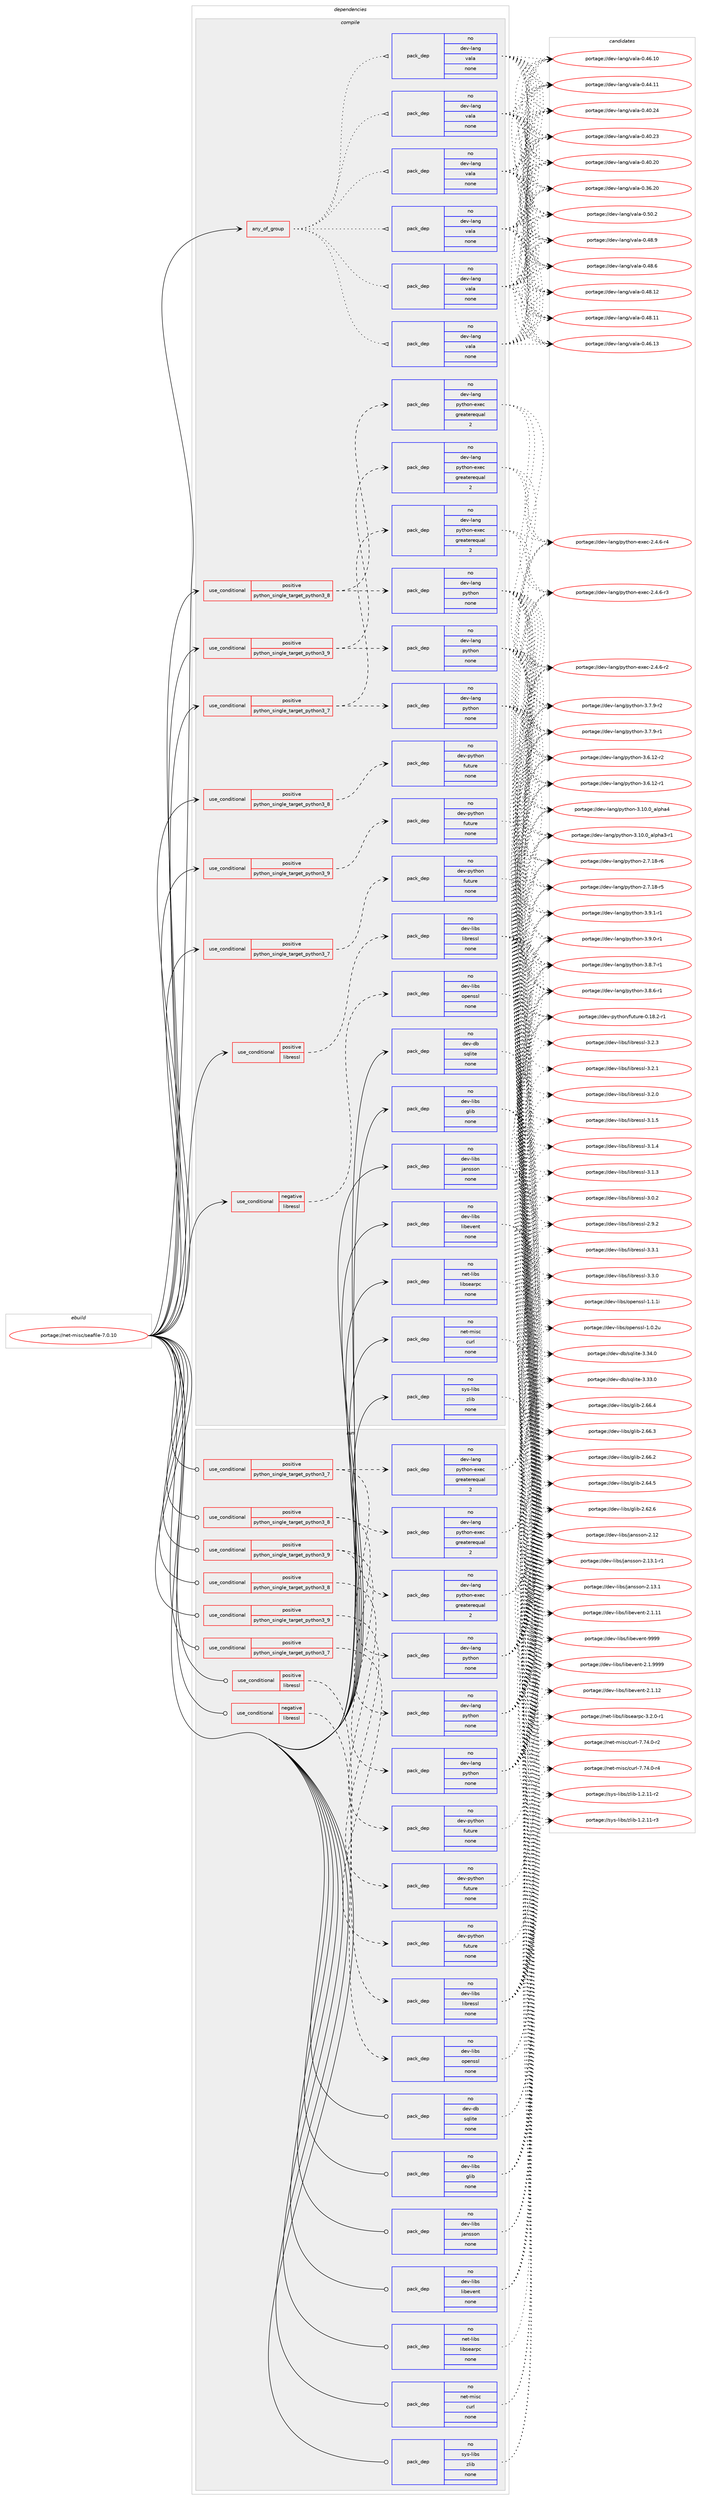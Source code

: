 digraph prolog {

# *************
# Graph options
# *************

newrank=true;
concentrate=true;
compound=true;
graph [rankdir=LR,fontname=Helvetica,fontsize=10,ranksep=1.5];#, ranksep=2.5, nodesep=0.2];
edge  [arrowhead=vee];
node  [fontname=Helvetica,fontsize=10];

# **********
# The ebuild
# **********

subgraph cluster_leftcol {
color=gray;
rank=same;
label=<<i>ebuild</i>>;
id [label="portage://net-misc/seafile-7.0.10", color=red, width=4, href="../net-misc/seafile-7.0.10.svg"];
}

# ****************
# The dependencies
# ****************

subgraph cluster_midcol {
color=gray;
label=<<i>dependencies</i>>;
subgraph cluster_compile {
fillcolor="#eeeeee";
style=filled;
label=<<i>compile</i>>;
subgraph any164 {
dependency23681 [label=<<TABLE BORDER="0" CELLBORDER="1" CELLSPACING="0" CELLPADDING="4"><TR><TD CELLPADDING="10">any_of_group</TD></TR></TABLE>>, shape=none, color=red];subgraph pack16239 {
dependency23682 [label=<<TABLE BORDER="0" CELLBORDER="1" CELLSPACING="0" CELLPADDING="4" WIDTH="220"><TR><TD ROWSPAN="6" CELLPADDING="30">pack_dep</TD></TR><TR><TD WIDTH="110">no</TD></TR><TR><TD>dev-lang</TD></TR><TR><TD>vala</TD></TR><TR><TD>none</TD></TR><TR><TD></TD></TR></TABLE>>, shape=none, color=blue];
}
dependency23681:e -> dependency23682:w [weight=20,style="dotted",arrowhead="oinv"];
subgraph pack16240 {
dependency23683 [label=<<TABLE BORDER="0" CELLBORDER="1" CELLSPACING="0" CELLPADDING="4" WIDTH="220"><TR><TD ROWSPAN="6" CELLPADDING="30">pack_dep</TD></TR><TR><TD WIDTH="110">no</TD></TR><TR><TD>dev-lang</TD></TR><TR><TD>vala</TD></TR><TR><TD>none</TD></TR><TR><TD></TD></TR></TABLE>>, shape=none, color=blue];
}
dependency23681:e -> dependency23683:w [weight=20,style="dotted",arrowhead="oinv"];
subgraph pack16241 {
dependency23684 [label=<<TABLE BORDER="0" CELLBORDER="1" CELLSPACING="0" CELLPADDING="4" WIDTH="220"><TR><TD ROWSPAN="6" CELLPADDING="30">pack_dep</TD></TR><TR><TD WIDTH="110">no</TD></TR><TR><TD>dev-lang</TD></TR><TR><TD>vala</TD></TR><TR><TD>none</TD></TR><TR><TD></TD></TR></TABLE>>, shape=none, color=blue];
}
dependency23681:e -> dependency23684:w [weight=20,style="dotted",arrowhead="oinv"];
subgraph pack16242 {
dependency23685 [label=<<TABLE BORDER="0" CELLBORDER="1" CELLSPACING="0" CELLPADDING="4" WIDTH="220"><TR><TD ROWSPAN="6" CELLPADDING="30">pack_dep</TD></TR><TR><TD WIDTH="110">no</TD></TR><TR><TD>dev-lang</TD></TR><TR><TD>vala</TD></TR><TR><TD>none</TD></TR><TR><TD></TD></TR></TABLE>>, shape=none, color=blue];
}
dependency23681:e -> dependency23685:w [weight=20,style="dotted",arrowhead="oinv"];
subgraph pack16243 {
dependency23686 [label=<<TABLE BORDER="0" CELLBORDER="1" CELLSPACING="0" CELLPADDING="4" WIDTH="220"><TR><TD ROWSPAN="6" CELLPADDING="30">pack_dep</TD></TR><TR><TD WIDTH="110">no</TD></TR><TR><TD>dev-lang</TD></TR><TR><TD>vala</TD></TR><TR><TD>none</TD></TR><TR><TD></TD></TR></TABLE>>, shape=none, color=blue];
}
dependency23681:e -> dependency23686:w [weight=20,style="dotted",arrowhead="oinv"];
subgraph pack16244 {
dependency23687 [label=<<TABLE BORDER="0" CELLBORDER="1" CELLSPACING="0" CELLPADDING="4" WIDTH="220"><TR><TD ROWSPAN="6" CELLPADDING="30">pack_dep</TD></TR><TR><TD WIDTH="110">no</TD></TR><TR><TD>dev-lang</TD></TR><TR><TD>vala</TD></TR><TR><TD>none</TD></TR><TR><TD></TD></TR></TABLE>>, shape=none, color=blue];
}
dependency23681:e -> dependency23687:w [weight=20,style="dotted",arrowhead="oinv"];
}
id:e -> dependency23681:w [weight=20,style="solid",arrowhead="vee"];
subgraph cond7259 {
dependency23688 [label=<<TABLE BORDER="0" CELLBORDER="1" CELLSPACING="0" CELLPADDING="4"><TR><TD ROWSPAN="3" CELLPADDING="10">use_conditional</TD></TR><TR><TD>negative</TD></TR><TR><TD>libressl</TD></TR></TABLE>>, shape=none, color=red];
subgraph pack16245 {
dependency23689 [label=<<TABLE BORDER="0" CELLBORDER="1" CELLSPACING="0" CELLPADDING="4" WIDTH="220"><TR><TD ROWSPAN="6" CELLPADDING="30">pack_dep</TD></TR><TR><TD WIDTH="110">no</TD></TR><TR><TD>dev-libs</TD></TR><TR><TD>openssl</TD></TR><TR><TD>none</TD></TR><TR><TD></TD></TR></TABLE>>, shape=none, color=blue];
}
dependency23688:e -> dependency23689:w [weight=20,style="dashed",arrowhead="vee"];
}
id:e -> dependency23688:w [weight=20,style="solid",arrowhead="vee"];
subgraph cond7260 {
dependency23690 [label=<<TABLE BORDER="0" CELLBORDER="1" CELLSPACING="0" CELLPADDING="4"><TR><TD ROWSPAN="3" CELLPADDING="10">use_conditional</TD></TR><TR><TD>positive</TD></TR><TR><TD>libressl</TD></TR></TABLE>>, shape=none, color=red];
subgraph pack16246 {
dependency23691 [label=<<TABLE BORDER="0" CELLBORDER="1" CELLSPACING="0" CELLPADDING="4" WIDTH="220"><TR><TD ROWSPAN="6" CELLPADDING="30">pack_dep</TD></TR><TR><TD WIDTH="110">no</TD></TR><TR><TD>dev-libs</TD></TR><TR><TD>libressl</TD></TR><TR><TD>none</TD></TR><TR><TD></TD></TR></TABLE>>, shape=none, color=blue];
}
dependency23690:e -> dependency23691:w [weight=20,style="dashed",arrowhead="vee"];
}
id:e -> dependency23690:w [weight=20,style="solid",arrowhead="vee"];
subgraph cond7261 {
dependency23692 [label=<<TABLE BORDER="0" CELLBORDER="1" CELLSPACING="0" CELLPADDING="4"><TR><TD ROWSPAN="3" CELLPADDING="10">use_conditional</TD></TR><TR><TD>positive</TD></TR><TR><TD>python_single_target_python3_7</TD></TR></TABLE>>, shape=none, color=red];
subgraph pack16247 {
dependency23693 [label=<<TABLE BORDER="0" CELLBORDER="1" CELLSPACING="0" CELLPADDING="4" WIDTH="220"><TR><TD ROWSPAN="6" CELLPADDING="30">pack_dep</TD></TR><TR><TD WIDTH="110">no</TD></TR><TR><TD>dev-lang</TD></TR><TR><TD>python</TD></TR><TR><TD>none</TD></TR><TR><TD></TD></TR></TABLE>>, shape=none, color=blue];
}
dependency23692:e -> dependency23693:w [weight=20,style="dashed",arrowhead="vee"];
subgraph pack16248 {
dependency23694 [label=<<TABLE BORDER="0" CELLBORDER="1" CELLSPACING="0" CELLPADDING="4" WIDTH="220"><TR><TD ROWSPAN="6" CELLPADDING="30">pack_dep</TD></TR><TR><TD WIDTH="110">no</TD></TR><TR><TD>dev-lang</TD></TR><TR><TD>python-exec</TD></TR><TR><TD>greaterequal</TD></TR><TR><TD>2</TD></TR></TABLE>>, shape=none, color=blue];
}
dependency23692:e -> dependency23694:w [weight=20,style="dashed",arrowhead="vee"];
}
id:e -> dependency23692:w [weight=20,style="solid",arrowhead="vee"];
subgraph cond7262 {
dependency23695 [label=<<TABLE BORDER="0" CELLBORDER="1" CELLSPACING="0" CELLPADDING="4"><TR><TD ROWSPAN="3" CELLPADDING="10">use_conditional</TD></TR><TR><TD>positive</TD></TR><TR><TD>python_single_target_python3_7</TD></TR></TABLE>>, shape=none, color=red];
subgraph pack16249 {
dependency23696 [label=<<TABLE BORDER="0" CELLBORDER="1" CELLSPACING="0" CELLPADDING="4" WIDTH="220"><TR><TD ROWSPAN="6" CELLPADDING="30">pack_dep</TD></TR><TR><TD WIDTH="110">no</TD></TR><TR><TD>dev-python</TD></TR><TR><TD>future</TD></TR><TR><TD>none</TD></TR><TR><TD></TD></TR></TABLE>>, shape=none, color=blue];
}
dependency23695:e -> dependency23696:w [weight=20,style="dashed",arrowhead="vee"];
}
id:e -> dependency23695:w [weight=20,style="solid",arrowhead="vee"];
subgraph cond7263 {
dependency23697 [label=<<TABLE BORDER="0" CELLBORDER="1" CELLSPACING="0" CELLPADDING="4"><TR><TD ROWSPAN="3" CELLPADDING="10">use_conditional</TD></TR><TR><TD>positive</TD></TR><TR><TD>python_single_target_python3_8</TD></TR></TABLE>>, shape=none, color=red];
subgraph pack16250 {
dependency23698 [label=<<TABLE BORDER="0" CELLBORDER="1" CELLSPACING="0" CELLPADDING="4" WIDTH="220"><TR><TD ROWSPAN="6" CELLPADDING="30">pack_dep</TD></TR><TR><TD WIDTH="110">no</TD></TR><TR><TD>dev-lang</TD></TR><TR><TD>python</TD></TR><TR><TD>none</TD></TR><TR><TD></TD></TR></TABLE>>, shape=none, color=blue];
}
dependency23697:e -> dependency23698:w [weight=20,style="dashed",arrowhead="vee"];
subgraph pack16251 {
dependency23699 [label=<<TABLE BORDER="0" CELLBORDER="1" CELLSPACING="0" CELLPADDING="4" WIDTH="220"><TR><TD ROWSPAN="6" CELLPADDING="30">pack_dep</TD></TR><TR><TD WIDTH="110">no</TD></TR><TR><TD>dev-lang</TD></TR><TR><TD>python-exec</TD></TR><TR><TD>greaterequal</TD></TR><TR><TD>2</TD></TR></TABLE>>, shape=none, color=blue];
}
dependency23697:e -> dependency23699:w [weight=20,style="dashed",arrowhead="vee"];
}
id:e -> dependency23697:w [weight=20,style="solid",arrowhead="vee"];
subgraph cond7264 {
dependency23700 [label=<<TABLE BORDER="0" CELLBORDER="1" CELLSPACING="0" CELLPADDING="4"><TR><TD ROWSPAN="3" CELLPADDING="10">use_conditional</TD></TR><TR><TD>positive</TD></TR><TR><TD>python_single_target_python3_8</TD></TR></TABLE>>, shape=none, color=red];
subgraph pack16252 {
dependency23701 [label=<<TABLE BORDER="0" CELLBORDER="1" CELLSPACING="0" CELLPADDING="4" WIDTH="220"><TR><TD ROWSPAN="6" CELLPADDING="30">pack_dep</TD></TR><TR><TD WIDTH="110">no</TD></TR><TR><TD>dev-python</TD></TR><TR><TD>future</TD></TR><TR><TD>none</TD></TR><TR><TD></TD></TR></TABLE>>, shape=none, color=blue];
}
dependency23700:e -> dependency23701:w [weight=20,style="dashed",arrowhead="vee"];
}
id:e -> dependency23700:w [weight=20,style="solid",arrowhead="vee"];
subgraph cond7265 {
dependency23702 [label=<<TABLE BORDER="0" CELLBORDER="1" CELLSPACING="0" CELLPADDING="4"><TR><TD ROWSPAN="3" CELLPADDING="10">use_conditional</TD></TR><TR><TD>positive</TD></TR><TR><TD>python_single_target_python3_9</TD></TR></TABLE>>, shape=none, color=red];
subgraph pack16253 {
dependency23703 [label=<<TABLE BORDER="0" CELLBORDER="1" CELLSPACING="0" CELLPADDING="4" WIDTH="220"><TR><TD ROWSPAN="6" CELLPADDING="30">pack_dep</TD></TR><TR><TD WIDTH="110">no</TD></TR><TR><TD>dev-lang</TD></TR><TR><TD>python</TD></TR><TR><TD>none</TD></TR><TR><TD></TD></TR></TABLE>>, shape=none, color=blue];
}
dependency23702:e -> dependency23703:w [weight=20,style="dashed",arrowhead="vee"];
subgraph pack16254 {
dependency23704 [label=<<TABLE BORDER="0" CELLBORDER="1" CELLSPACING="0" CELLPADDING="4" WIDTH="220"><TR><TD ROWSPAN="6" CELLPADDING="30">pack_dep</TD></TR><TR><TD WIDTH="110">no</TD></TR><TR><TD>dev-lang</TD></TR><TR><TD>python-exec</TD></TR><TR><TD>greaterequal</TD></TR><TR><TD>2</TD></TR></TABLE>>, shape=none, color=blue];
}
dependency23702:e -> dependency23704:w [weight=20,style="dashed",arrowhead="vee"];
}
id:e -> dependency23702:w [weight=20,style="solid",arrowhead="vee"];
subgraph cond7266 {
dependency23705 [label=<<TABLE BORDER="0" CELLBORDER="1" CELLSPACING="0" CELLPADDING="4"><TR><TD ROWSPAN="3" CELLPADDING="10">use_conditional</TD></TR><TR><TD>positive</TD></TR><TR><TD>python_single_target_python3_9</TD></TR></TABLE>>, shape=none, color=red];
subgraph pack16255 {
dependency23706 [label=<<TABLE BORDER="0" CELLBORDER="1" CELLSPACING="0" CELLPADDING="4" WIDTH="220"><TR><TD ROWSPAN="6" CELLPADDING="30">pack_dep</TD></TR><TR><TD WIDTH="110">no</TD></TR><TR><TD>dev-python</TD></TR><TR><TD>future</TD></TR><TR><TD>none</TD></TR><TR><TD></TD></TR></TABLE>>, shape=none, color=blue];
}
dependency23705:e -> dependency23706:w [weight=20,style="dashed",arrowhead="vee"];
}
id:e -> dependency23705:w [weight=20,style="solid",arrowhead="vee"];
subgraph pack16256 {
dependency23707 [label=<<TABLE BORDER="0" CELLBORDER="1" CELLSPACING="0" CELLPADDING="4" WIDTH="220"><TR><TD ROWSPAN="6" CELLPADDING="30">pack_dep</TD></TR><TR><TD WIDTH="110">no</TD></TR><TR><TD>dev-db</TD></TR><TR><TD>sqlite</TD></TR><TR><TD>none</TD></TR><TR><TD></TD></TR></TABLE>>, shape=none, color=blue];
}
id:e -> dependency23707:w [weight=20,style="solid",arrowhead="vee"];
subgraph pack16257 {
dependency23708 [label=<<TABLE BORDER="0" CELLBORDER="1" CELLSPACING="0" CELLPADDING="4" WIDTH="220"><TR><TD ROWSPAN="6" CELLPADDING="30">pack_dep</TD></TR><TR><TD WIDTH="110">no</TD></TR><TR><TD>dev-libs</TD></TR><TR><TD>glib</TD></TR><TR><TD>none</TD></TR><TR><TD></TD></TR></TABLE>>, shape=none, color=blue];
}
id:e -> dependency23708:w [weight=20,style="solid",arrowhead="vee"];
subgraph pack16258 {
dependency23709 [label=<<TABLE BORDER="0" CELLBORDER="1" CELLSPACING="0" CELLPADDING="4" WIDTH="220"><TR><TD ROWSPAN="6" CELLPADDING="30">pack_dep</TD></TR><TR><TD WIDTH="110">no</TD></TR><TR><TD>dev-libs</TD></TR><TR><TD>jansson</TD></TR><TR><TD>none</TD></TR><TR><TD></TD></TR></TABLE>>, shape=none, color=blue];
}
id:e -> dependency23709:w [weight=20,style="solid",arrowhead="vee"];
subgraph pack16259 {
dependency23710 [label=<<TABLE BORDER="0" CELLBORDER="1" CELLSPACING="0" CELLPADDING="4" WIDTH="220"><TR><TD ROWSPAN="6" CELLPADDING="30">pack_dep</TD></TR><TR><TD WIDTH="110">no</TD></TR><TR><TD>dev-libs</TD></TR><TR><TD>libevent</TD></TR><TR><TD>none</TD></TR><TR><TD></TD></TR></TABLE>>, shape=none, color=blue];
}
id:e -> dependency23710:w [weight=20,style="solid",arrowhead="vee"];
subgraph pack16260 {
dependency23711 [label=<<TABLE BORDER="0" CELLBORDER="1" CELLSPACING="0" CELLPADDING="4" WIDTH="220"><TR><TD ROWSPAN="6" CELLPADDING="30">pack_dep</TD></TR><TR><TD WIDTH="110">no</TD></TR><TR><TD>net-libs</TD></TR><TR><TD>libsearpc</TD></TR><TR><TD>none</TD></TR><TR><TD></TD></TR></TABLE>>, shape=none, color=blue];
}
id:e -> dependency23711:w [weight=20,style="solid",arrowhead="vee"];
subgraph pack16261 {
dependency23712 [label=<<TABLE BORDER="0" CELLBORDER="1" CELLSPACING="0" CELLPADDING="4" WIDTH="220"><TR><TD ROWSPAN="6" CELLPADDING="30">pack_dep</TD></TR><TR><TD WIDTH="110">no</TD></TR><TR><TD>net-misc</TD></TR><TR><TD>curl</TD></TR><TR><TD>none</TD></TR><TR><TD></TD></TR></TABLE>>, shape=none, color=blue];
}
id:e -> dependency23712:w [weight=20,style="solid",arrowhead="vee"];
subgraph pack16262 {
dependency23713 [label=<<TABLE BORDER="0" CELLBORDER="1" CELLSPACING="0" CELLPADDING="4" WIDTH="220"><TR><TD ROWSPAN="6" CELLPADDING="30">pack_dep</TD></TR><TR><TD WIDTH="110">no</TD></TR><TR><TD>sys-libs</TD></TR><TR><TD>zlib</TD></TR><TR><TD>none</TD></TR><TR><TD></TD></TR></TABLE>>, shape=none, color=blue];
}
id:e -> dependency23713:w [weight=20,style="solid",arrowhead="vee"];
}
subgraph cluster_compileandrun {
fillcolor="#eeeeee";
style=filled;
label=<<i>compile and run</i>>;
}
subgraph cluster_run {
fillcolor="#eeeeee";
style=filled;
label=<<i>run</i>>;
subgraph cond7267 {
dependency23714 [label=<<TABLE BORDER="0" CELLBORDER="1" CELLSPACING="0" CELLPADDING="4"><TR><TD ROWSPAN="3" CELLPADDING="10">use_conditional</TD></TR><TR><TD>negative</TD></TR><TR><TD>libressl</TD></TR></TABLE>>, shape=none, color=red];
subgraph pack16263 {
dependency23715 [label=<<TABLE BORDER="0" CELLBORDER="1" CELLSPACING="0" CELLPADDING="4" WIDTH="220"><TR><TD ROWSPAN="6" CELLPADDING="30">pack_dep</TD></TR><TR><TD WIDTH="110">no</TD></TR><TR><TD>dev-libs</TD></TR><TR><TD>openssl</TD></TR><TR><TD>none</TD></TR><TR><TD></TD></TR></TABLE>>, shape=none, color=blue];
}
dependency23714:e -> dependency23715:w [weight=20,style="dashed",arrowhead="vee"];
}
id:e -> dependency23714:w [weight=20,style="solid",arrowhead="odot"];
subgraph cond7268 {
dependency23716 [label=<<TABLE BORDER="0" CELLBORDER="1" CELLSPACING="0" CELLPADDING="4"><TR><TD ROWSPAN="3" CELLPADDING="10">use_conditional</TD></TR><TR><TD>positive</TD></TR><TR><TD>libressl</TD></TR></TABLE>>, shape=none, color=red];
subgraph pack16264 {
dependency23717 [label=<<TABLE BORDER="0" CELLBORDER="1" CELLSPACING="0" CELLPADDING="4" WIDTH="220"><TR><TD ROWSPAN="6" CELLPADDING="30">pack_dep</TD></TR><TR><TD WIDTH="110">no</TD></TR><TR><TD>dev-libs</TD></TR><TR><TD>libressl</TD></TR><TR><TD>none</TD></TR><TR><TD></TD></TR></TABLE>>, shape=none, color=blue];
}
dependency23716:e -> dependency23717:w [weight=20,style="dashed",arrowhead="vee"];
}
id:e -> dependency23716:w [weight=20,style="solid",arrowhead="odot"];
subgraph cond7269 {
dependency23718 [label=<<TABLE BORDER="0" CELLBORDER="1" CELLSPACING="0" CELLPADDING="4"><TR><TD ROWSPAN="3" CELLPADDING="10">use_conditional</TD></TR><TR><TD>positive</TD></TR><TR><TD>python_single_target_python3_7</TD></TR></TABLE>>, shape=none, color=red];
subgraph pack16265 {
dependency23719 [label=<<TABLE BORDER="0" CELLBORDER="1" CELLSPACING="0" CELLPADDING="4" WIDTH="220"><TR><TD ROWSPAN="6" CELLPADDING="30">pack_dep</TD></TR><TR><TD WIDTH="110">no</TD></TR><TR><TD>dev-lang</TD></TR><TR><TD>python</TD></TR><TR><TD>none</TD></TR><TR><TD></TD></TR></TABLE>>, shape=none, color=blue];
}
dependency23718:e -> dependency23719:w [weight=20,style="dashed",arrowhead="vee"];
subgraph pack16266 {
dependency23720 [label=<<TABLE BORDER="0" CELLBORDER="1" CELLSPACING="0" CELLPADDING="4" WIDTH="220"><TR><TD ROWSPAN="6" CELLPADDING="30">pack_dep</TD></TR><TR><TD WIDTH="110">no</TD></TR><TR><TD>dev-lang</TD></TR><TR><TD>python-exec</TD></TR><TR><TD>greaterequal</TD></TR><TR><TD>2</TD></TR></TABLE>>, shape=none, color=blue];
}
dependency23718:e -> dependency23720:w [weight=20,style="dashed",arrowhead="vee"];
}
id:e -> dependency23718:w [weight=20,style="solid",arrowhead="odot"];
subgraph cond7270 {
dependency23721 [label=<<TABLE BORDER="0" CELLBORDER="1" CELLSPACING="0" CELLPADDING="4"><TR><TD ROWSPAN="3" CELLPADDING="10">use_conditional</TD></TR><TR><TD>positive</TD></TR><TR><TD>python_single_target_python3_7</TD></TR></TABLE>>, shape=none, color=red];
subgraph pack16267 {
dependency23722 [label=<<TABLE BORDER="0" CELLBORDER="1" CELLSPACING="0" CELLPADDING="4" WIDTH="220"><TR><TD ROWSPAN="6" CELLPADDING="30">pack_dep</TD></TR><TR><TD WIDTH="110">no</TD></TR><TR><TD>dev-python</TD></TR><TR><TD>future</TD></TR><TR><TD>none</TD></TR><TR><TD></TD></TR></TABLE>>, shape=none, color=blue];
}
dependency23721:e -> dependency23722:w [weight=20,style="dashed",arrowhead="vee"];
}
id:e -> dependency23721:w [weight=20,style="solid",arrowhead="odot"];
subgraph cond7271 {
dependency23723 [label=<<TABLE BORDER="0" CELLBORDER="1" CELLSPACING="0" CELLPADDING="4"><TR><TD ROWSPAN="3" CELLPADDING="10">use_conditional</TD></TR><TR><TD>positive</TD></TR><TR><TD>python_single_target_python3_8</TD></TR></TABLE>>, shape=none, color=red];
subgraph pack16268 {
dependency23724 [label=<<TABLE BORDER="0" CELLBORDER="1" CELLSPACING="0" CELLPADDING="4" WIDTH="220"><TR><TD ROWSPAN="6" CELLPADDING="30">pack_dep</TD></TR><TR><TD WIDTH="110">no</TD></TR><TR><TD>dev-lang</TD></TR><TR><TD>python</TD></TR><TR><TD>none</TD></TR><TR><TD></TD></TR></TABLE>>, shape=none, color=blue];
}
dependency23723:e -> dependency23724:w [weight=20,style="dashed",arrowhead="vee"];
subgraph pack16269 {
dependency23725 [label=<<TABLE BORDER="0" CELLBORDER="1" CELLSPACING="0" CELLPADDING="4" WIDTH="220"><TR><TD ROWSPAN="6" CELLPADDING="30">pack_dep</TD></TR><TR><TD WIDTH="110">no</TD></TR><TR><TD>dev-lang</TD></TR><TR><TD>python-exec</TD></TR><TR><TD>greaterequal</TD></TR><TR><TD>2</TD></TR></TABLE>>, shape=none, color=blue];
}
dependency23723:e -> dependency23725:w [weight=20,style="dashed",arrowhead="vee"];
}
id:e -> dependency23723:w [weight=20,style="solid",arrowhead="odot"];
subgraph cond7272 {
dependency23726 [label=<<TABLE BORDER="0" CELLBORDER="1" CELLSPACING="0" CELLPADDING="4"><TR><TD ROWSPAN="3" CELLPADDING="10">use_conditional</TD></TR><TR><TD>positive</TD></TR><TR><TD>python_single_target_python3_8</TD></TR></TABLE>>, shape=none, color=red];
subgraph pack16270 {
dependency23727 [label=<<TABLE BORDER="0" CELLBORDER="1" CELLSPACING="0" CELLPADDING="4" WIDTH="220"><TR><TD ROWSPAN="6" CELLPADDING="30">pack_dep</TD></TR><TR><TD WIDTH="110">no</TD></TR><TR><TD>dev-python</TD></TR><TR><TD>future</TD></TR><TR><TD>none</TD></TR><TR><TD></TD></TR></TABLE>>, shape=none, color=blue];
}
dependency23726:e -> dependency23727:w [weight=20,style="dashed",arrowhead="vee"];
}
id:e -> dependency23726:w [weight=20,style="solid",arrowhead="odot"];
subgraph cond7273 {
dependency23728 [label=<<TABLE BORDER="0" CELLBORDER="1" CELLSPACING="0" CELLPADDING="4"><TR><TD ROWSPAN="3" CELLPADDING="10">use_conditional</TD></TR><TR><TD>positive</TD></TR><TR><TD>python_single_target_python3_9</TD></TR></TABLE>>, shape=none, color=red];
subgraph pack16271 {
dependency23729 [label=<<TABLE BORDER="0" CELLBORDER="1" CELLSPACING="0" CELLPADDING="4" WIDTH="220"><TR><TD ROWSPAN="6" CELLPADDING="30">pack_dep</TD></TR><TR><TD WIDTH="110">no</TD></TR><TR><TD>dev-lang</TD></TR><TR><TD>python</TD></TR><TR><TD>none</TD></TR><TR><TD></TD></TR></TABLE>>, shape=none, color=blue];
}
dependency23728:e -> dependency23729:w [weight=20,style="dashed",arrowhead="vee"];
subgraph pack16272 {
dependency23730 [label=<<TABLE BORDER="0" CELLBORDER="1" CELLSPACING="0" CELLPADDING="4" WIDTH="220"><TR><TD ROWSPAN="6" CELLPADDING="30">pack_dep</TD></TR><TR><TD WIDTH="110">no</TD></TR><TR><TD>dev-lang</TD></TR><TR><TD>python-exec</TD></TR><TR><TD>greaterequal</TD></TR><TR><TD>2</TD></TR></TABLE>>, shape=none, color=blue];
}
dependency23728:e -> dependency23730:w [weight=20,style="dashed",arrowhead="vee"];
}
id:e -> dependency23728:w [weight=20,style="solid",arrowhead="odot"];
subgraph cond7274 {
dependency23731 [label=<<TABLE BORDER="0" CELLBORDER="1" CELLSPACING="0" CELLPADDING="4"><TR><TD ROWSPAN="3" CELLPADDING="10">use_conditional</TD></TR><TR><TD>positive</TD></TR><TR><TD>python_single_target_python3_9</TD></TR></TABLE>>, shape=none, color=red];
subgraph pack16273 {
dependency23732 [label=<<TABLE BORDER="0" CELLBORDER="1" CELLSPACING="0" CELLPADDING="4" WIDTH="220"><TR><TD ROWSPAN="6" CELLPADDING="30">pack_dep</TD></TR><TR><TD WIDTH="110">no</TD></TR><TR><TD>dev-python</TD></TR><TR><TD>future</TD></TR><TR><TD>none</TD></TR><TR><TD></TD></TR></TABLE>>, shape=none, color=blue];
}
dependency23731:e -> dependency23732:w [weight=20,style="dashed",arrowhead="vee"];
}
id:e -> dependency23731:w [weight=20,style="solid",arrowhead="odot"];
subgraph pack16274 {
dependency23733 [label=<<TABLE BORDER="0" CELLBORDER="1" CELLSPACING="0" CELLPADDING="4" WIDTH="220"><TR><TD ROWSPAN="6" CELLPADDING="30">pack_dep</TD></TR><TR><TD WIDTH="110">no</TD></TR><TR><TD>dev-db</TD></TR><TR><TD>sqlite</TD></TR><TR><TD>none</TD></TR><TR><TD></TD></TR></TABLE>>, shape=none, color=blue];
}
id:e -> dependency23733:w [weight=20,style="solid",arrowhead="odot"];
subgraph pack16275 {
dependency23734 [label=<<TABLE BORDER="0" CELLBORDER="1" CELLSPACING="0" CELLPADDING="4" WIDTH="220"><TR><TD ROWSPAN="6" CELLPADDING="30">pack_dep</TD></TR><TR><TD WIDTH="110">no</TD></TR><TR><TD>dev-libs</TD></TR><TR><TD>glib</TD></TR><TR><TD>none</TD></TR><TR><TD></TD></TR></TABLE>>, shape=none, color=blue];
}
id:e -> dependency23734:w [weight=20,style="solid",arrowhead="odot"];
subgraph pack16276 {
dependency23735 [label=<<TABLE BORDER="0" CELLBORDER="1" CELLSPACING="0" CELLPADDING="4" WIDTH="220"><TR><TD ROWSPAN="6" CELLPADDING="30">pack_dep</TD></TR><TR><TD WIDTH="110">no</TD></TR><TR><TD>dev-libs</TD></TR><TR><TD>jansson</TD></TR><TR><TD>none</TD></TR><TR><TD></TD></TR></TABLE>>, shape=none, color=blue];
}
id:e -> dependency23735:w [weight=20,style="solid",arrowhead="odot"];
subgraph pack16277 {
dependency23736 [label=<<TABLE BORDER="0" CELLBORDER="1" CELLSPACING="0" CELLPADDING="4" WIDTH="220"><TR><TD ROWSPAN="6" CELLPADDING="30">pack_dep</TD></TR><TR><TD WIDTH="110">no</TD></TR><TR><TD>dev-libs</TD></TR><TR><TD>libevent</TD></TR><TR><TD>none</TD></TR><TR><TD></TD></TR></TABLE>>, shape=none, color=blue];
}
id:e -> dependency23736:w [weight=20,style="solid",arrowhead="odot"];
subgraph pack16278 {
dependency23737 [label=<<TABLE BORDER="0" CELLBORDER="1" CELLSPACING="0" CELLPADDING="4" WIDTH="220"><TR><TD ROWSPAN="6" CELLPADDING="30">pack_dep</TD></TR><TR><TD WIDTH="110">no</TD></TR><TR><TD>net-libs</TD></TR><TR><TD>libsearpc</TD></TR><TR><TD>none</TD></TR><TR><TD></TD></TR></TABLE>>, shape=none, color=blue];
}
id:e -> dependency23737:w [weight=20,style="solid",arrowhead="odot"];
subgraph pack16279 {
dependency23738 [label=<<TABLE BORDER="0" CELLBORDER="1" CELLSPACING="0" CELLPADDING="4" WIDTH="220"><TR><TD ROWSPAN="6" CELLPADDING="30">pack_dep</TD></TR><TR><TD WIDTH="110">no</TD></TR><TR><TD>net-misc</TD></TR><TR><TD>curl</TD></TR><TR><TD>none</TD></TR><TR><TD></TD></TR></TABLE>>, shape=none, color=blue];
}
id:e -> dependency23738:w [weight=20,style="solid",arrowhead="odot"];
subgraph pack16280 {
dependency23739 [label=<<TABLE BORDER="0" CELLBORDER="1" CELLSPACING="0" CELLPADDING="4" WIDTH="220"><TR><TD ROWSPAN="6" CELLPADDING="30">pack_dep</TD></TR><TR><TD WIDTH="110">no</TD></TR><TR><TD>sys-libs</TD></TR><TR><TD>zlib</TD></TR><TR><TD>none</TD></TR><TR><TD></TD></TR></TABLE>>, shape=none, color=blue];
}
id:e -> dependency23739:w [weight=20,style="solid",arrowhead="odot"];
}
}

# **************
# The candidates
# **************

subgraph cluster_choices {
rank=same;
color=gray;
label=<<i>candidates</i>>;

subgraph choice16239 {
color=black;
nodesep=1;
choice100101118451089711010347118971089745484653484650 [label="portage://dev-lang/vala-0.50.2", color=red, width=4,href="../dev-lang/vala-0.50.2.svg"];
choice100101118451089711010347118971089745484652564657 [label="portage://dev-lang/vala-0.48.9", color=red, width=4,href="../dev-lang/vala-0.48.9.svg"];
choice100101118451089711010347118971089745484652564654 [label="portage://dev-lang/vala-0.48.6", color=red, width=4,href="../dev-lang/vala-0.48.6.svg"];
choice10010111845108971101034711897108974548465256464950 [label="portage://dev-lang/vala-0.48.12", color=red, width=4,href="../dev-lang/vala-0.48.12.svg"];
choice10010111845108971101034711897108974548465256464949 [label="portage://dev-lang/vala-0.48.11", color=red, width=4,href="../dev-lang/vala-0.48.11.svg"];
choice10010111845108971101034711897108974548465254464951 [label="portage://dev-lang/vala-0.46.13", color=red, width=4,href="../dev-lang/vala-0.46.13.svg"];
choice10010111845108971101034711897108974548465254464948 [label="portage://dev-lang/vala-0.46.10", color=red, width=4,href="../dev-lang/vala-0.46.10.svg"];
choice10010111845108971101034711897108974548465252464949 [label="portage://dev-lang/vala-0.44.11", color=red, width=4,href="../dev-lang/vala-0.44.11.svg"];
choice10010111845108971101034711897108974548465248465052 [label="portage://dev-lang/vala-0.40.24", color=red, width=4,href="../dev-lang/vala-0.40.24.svg"];
choice10010111845108971101034711897108974548465248465051 [label="portage://dev-lang/vala-0.40.23", color=red, width=4,href="../dev-lang/vala-0.40.23.svg"];
choice10010111845108971101034711897108974548465248465048 [label="portage://dev-lang/vala-0.40.20", color=red, width=4,href="../dev-lang/vala-0.40.20.svg"];
choice10010111845108971101034711897108974548465154465048 [label="portage://dev-lang/vala-0.36.20", color=red, width=4,href="../dev-lang/vala-0.36.20.svg"];
dependency23682:e -> choice100101118451089711010347118971089745484653484650:w [style=dotted,weight="100"];
dependency23682:e -> choice100101118451089711010347118971089745484652564657:w [style=dotted,weight="100"];
dependency23682:e -> choice100101118451089711010347118971089745484652564654:w [style=dotted,weight="100"];
dependency23682:e -> choice10010111845108971101034711897108974548465256464950:w [style=dotted,weight="100"];
dependency23682:e -> choice10010111845108971101034711897108974548465256464949:w [style=dotted,weight="100"];
dependency23682:e -> choice10010111845108971101034711897108974548465254464951:w [style=dotted,weight="100"];
dependency23682:e -> choice10010111845108971101034711897108974548465254464948:w [style=dotted,weight="100"];
dependency23682:e -> choice10010111845108971101034711897108974548465252464949:w [style=dotted,weight="100"];
dependency23682:e -> choice10010111845108971101034711897108974548465248465052:w [style=dotted,weight="100"];
dependency23682:e -> choice10010111845108971101034711897108974548465248465051:w [style=dotted,weight="100"];
dependency23682:e -> choice10010111845108971101034711897108974548465248465048:w [style=dotted,weight="100"];
dependency23682:e -> choice10010111845108971101034711897108974548465154465048:w [style=dotted,weight="100"];
}
subgraph choice16240 {
color=black;
nodesep=1;
choice100101118451089711010347118971089745484653484650 [label="portage://dev-lang/vala-0.50.2", color=red, width=4,href="../dev-lang/vala-0.50.2.svg"];
choice100101118451089711010347118971089745484652564657 [label="portage://dev-lang/vala-0.48.9", color=red, width=4,href="../dev-lang/vala-0.48.9.svg"];
choice100101118451089711010347118971089745484652564654 [label="portage://dev-lang/vala-0.48.6", color=red, width=4,href="../dev-lang/vala-0.48.6.svg"];
choice10010111845108971101034711897108974548465256464950 [label="portage://dev-lang/vala-0.48.12", color=red, width=4,href="../dev-lang/vala-0.48.12.svg"];
choice10010111845108971101034711897108974548465256464949 [label="portage://dev-lang/vala-0.48.11", color=red, width=4,href="../dev-lang/vala-0.48.11.svg"];
choice10010111845108971101034711897108974548465254464951 [label="portage://dev-lang/vala-0.46.13", color=red, width=4,href="../dev-lang/vala-0.46.13.svg"];
choice10010111845108971101034711897108974548465254464948 [label="portage://dev-lang/vala-0.46.10", color=red, width=4,href="../dev-lang/vala-0.46.10.svg"];
choice10010111845108971101034711897108974548465252464949 [label="portage://dev-lang/vala-0.44.11", color=red, width=4,href="../dev-lang/vala-0.44.11.svg"];
choice10010111845108971101034711897108974548465248465052 [label="portage://dev-lang/vala-0.40.24", color=red, width=4,href="../dev-lang/vala-0.40.24.svg"];
choice10010111845108971101034711897108974548465248465051 [label="portage://dev-lang/vala-0.40.23", color=red, width=4,href="../dev-lang/vala-0.40.23.svg"];
choice10010111845108971101034711897108974548465248465048 [label="portage://dev-lang/vala-0.40.20", color=red, width=4,href="../dev-lang/vala-0.40.20.svg"];
choice10010111845108971101034711897108974548465154465048 [label="portage://dev-lang/vala-0.36.20", color=red, width=4,href="../dev-lang/vala-0.36.20.svg"];
dependency23683:e -> choice100101118451089711010347118971089745484653484650:w [style=dotted,weight="100"];
dependency23683:e -> choice100101118451089711010347118971089745484652564657:w [style=dotted,weight="100"];
dependency23683:e -> choice100101118451089711010347118971089745484652564654:w [style=dotted,weight="100"];
dependency23683:e -> choice10010111845108971101034711897108974548465256464950:w [style=dotted,weight="100"];
dependency23683:e -> choice10010111845108971101034711897108974548465256464949:w [style=dotted,weight="100"];
dependency23683:e -> choice10010111845108971101034711897108974548465254464951:w [style=dotted,weight="100"];
dependency23683:e -> choice10010111845108971101034711897108974548465254464948:w [style=dotted,weight="100"];
dependency23683:e -> choice10010111845108971101034711897108974548465252464949:w [style=dotted,weight="100"];
dependency23683:e -> choice10010111845108971101034711897108974548465248465052:w [style=dotted,weight="100"];
dependency23683:e -> choice10010111845108971101034711897108974548465248465051:w [style=dotted,weight="100"];
dependency23683:e -> choice10010111845108971101034711897108974548465248465048:w [style=dotted,weight="100"];
dependency23683:e -> choice10010111845108971101034711897108974548465154465048:w [style=dotted,weight="100"];
}
subgraph choice16241 {
color=black;
nodesep=1;
choice100101118451089711010347118971089745484653484650 [label="portage://dev-lang/vala-0.50.2", color=red, width=4,href="../dev-lang/vala-0.50.2.svg"];
choice100101118451089711010347118971089745484652564657 [label="portage://dev-lang/vala-0.48.9", color=red, width=4,href="../dev-lang/vala-0.48.9.svg"];
choice100101118451089711010347118971089745484652564654 [label="portage://dev-lang/vala-0.48.6", color=red, width=4,href="../dev-lang/vala-0.48.6.svg"];
choice10010111845108971101034711897108974548465256464950 [label="portage://dev-lang/vala-0.48.12", color=red, width=4,href="../dev-lang/vala-0.48.12.svg"];
choice10010111845108971101034711897108974548465256464949 [label="portage://dev-lang/vala-0.48.11", color=red, width=4,href="../dev-lang/vala-0.48.11.svg"];
choice10010111845108971101034711897108974548465254464951 [label="portage://dev-lang/vala-0.46.13", color=red, width=4,href="../dev-lang/vala-0.46.13.svg"];
choice10010111845108971101034711897108974548465254464948 [label="portage://dev-lang/vala-0.46.10", color=red, width=4,href="../dev-lang/vala-0.46.10.svg"];
choice10010111845108971101034711897108974548465252464949 [label="portage://dev-lang/vala-0.44.11", color=red, width=4,href="../dev-lang/vala-0.44.11.svg"];
choice10010111845108971101034711897108974548465248465052 [label="portage://dev-lang/vala-0.40.24", color=red, width=4,href="../dev-lang/vala-0.40.24.svg"];
choice10010111845108971101034711897108974548465248465051 [label="portage://dev-lang/vala-0.40.23", color=red, width=4,href="../dev-lang/vala-0.40.23.svg"];
choice10010111845108971101034711897108974548465248465048 [label="portage://dev-lang/vala-0.40.20", color=red, width=4,href="../dev-lang/vala-0.40.20.svg"];
choice10010111845108971101034711897108974548465154465048 [label="portage://dev-lang/vala-0.36.20", color=red, width=4,href="../dev-lang/vala-0.36.20.svg"];
dependency23684:e -> choice100101118451089711010347118971089745484653484650:w [style=dotted,weight="100"];
dependency23684:e -> choice100101118451089711010347118971089745484652564657:w [style=dotted,weight="100"];
dependency23684:e -> choice100101118451089711010347118971089745484652564654:w [style=dotted,weight="100"];
dependency23684:e -> choice10010111845108971101034711897108974548465256464950:w [style=dotted,weight="100"];
dependency23684:e -> choice10010111845108971101034711897108974548465256464949:w [style=dotted,weight="100"];
dependency23684:e -> choice10010111845108971101034711897108974548465254464951:w [style=dotted,weight="100"];
dependency23684:e -> choice10010111845108971101034711897108974548465254464948:w [style=dotted,weight="100"];
dependency23684:e -> choice10010111845108971101034711897108974548465252464949:w [style=dotted,weight="100"];
dependency23684:e -> choice10010111845108971101034711897108974548465248465052:w [style=dotted,weight="100"];
dependency23684:e -> choice10010111845108971101034711897108974548465248465051:w [style=dotted,weight="100"];
dependency23684:e -> choice10010111845108971101034711897108974548465248465048:w [style=dotted,weight="100"];
dependency23684:e -> choice10010111845108971101034711897108974548465154465048:w [style=dotted,weight="100"];
}
subgraph choice16242 {
color=black;
nodesep=1;
choice100101118451089711010347118971089745484653484650 [label="portage://dev-lang/vala-0.50.2", color=red, width=4,href="../dev-lang/vala-0.50.2.svg"];
choice100101118451089711010347118971089745484652564657 [label="portage://dev-lang/vala-0.48.9", color=red, width=4,href="../dev-lang/vala-0.48.9.svg"];
choice100101118451089711010347118971089745484652564654 [label="portage://dev-lang/vala-0.48.6", color=red, width=4,href="../dev-lang/vala-0.48.6.svg"];
choice10010111845108971101034711897108974548465256464950 [label="portage://dev-lang/vala-0.48.12", color=red, width=4,href="../dev-lang/vala-0.48.12.svg"];
choice10010111845108971101034711897108974548465256464949 [label="portage://dev-lang/vala-0.48.11", color=red, width=4,href="../dev-lang/vala-0.48.11.svg"];
choice10010111845108971101034711897108974548465254464951 [label="portage://dev-lang/vala-0.46.13", color=red, width=4,href="../dev-lang/vala-0.46.13.svg"];
choice10010111845108971101034711897108974548465254464948 [label="portage://dev-lang/vala-0.46.10", color=red, width=4,href="../dev-lang/vala-0.46.10.svg"];
choice10010111845108971101034711897108974548465252464949 [label="portage://dev-lang/vala-0.44.11", color=red, width=4,href="../dev-lang/vala-0.44.11.svg"];
choice10010111845108971101034711897108974548465248465052 [label="portage://dev-lang/vala-0.40.24", color=red, width=4,href="../dev-lang/vala-0.40.24.svg"];
choice10010111845108971101034711897108974548465248465051 [label="portage://dev-lang/vala-0.40.23", color=red, width=4,href="../dev-lang/vala-0.40.23.svg"];
choice10010111845108971101034711897108974548465248465048 [label="portage://dev-lang/vala-0.40.20", color=red, width=4,href="../dev-lang/vala-0.40.20.svg"];
choice10010111845108971101034711897108974548465154465048 [label="portage://dev-lang/vala-0.36.20", color=red, width=4,href="../dev-lang/vala-0.36.20.svg"];
dependency23685:e -> choice100101118451089711010347118971089745484653484650:w [style=dotted,weight="100"];
dependency23685:e -> choice100101118451089711010347118971089745484652564657:w [style=dotted,weight="100"];
dependency23685:e -> choice100101118451089711010347118971089745484652564654:w [style=dotted,weight="100"];
dependency23685:e -> choice10010111845108971101034711897108974548465256464950:w [style=dotted,weight="100"];
dependency23685:e -> choice10010111845108971101034711897108974548465256464949:w [style=dotted,weight="100"];
dependency23685:e -> choice10010111845108971101034711897108974548465254464951:w [style=dotted,weight="100"];
dependency23685:e -> choice10010111845108971101034711897108974548465254464948:w [style=dotted,weight="100"];
dependency23685:e -> choice10010111845108971101034711897108974548465252464949:w [style=dotted,weight="100"];
dependency23685:e -> choice10010111845108971101034711897108974548465248465052:w [style=dotted,weight="100"];
dependency23685:e -> choice10010111845108971101034711897108974548465248465051:w [style=dotted,weight="100"];
dependency23685:e -> choice10010111845108971101034711897108974548465248465048:w [style=dotted,weight="100"];
dependency23685:e -> choice10010111845108971101034711897108974548465154465048:w [style=dotted,weight="100"];
}
subgraph choice16243 {
color=black;
nodesep=1;
choice100101118451089711010347118971089745484653484650 [label="portage://dev-lang/vala-0.50.2", color=red, width=4,href="../dev-lang/vala-0.50.2.svg"];
choice100101118451089711010347118971089745484652564657 [label="portage://dev-lang/vala-0.48.9", color=red, width=4,href="../dev-lang/vala-0.48.9.svg"];
choice100101118451089711010347118971089745484652564654 [label="portage://dev-lang/vala-0.48.6", color=red, width=4,href="../dev-lang/vala-0.48.6.svg"];
choice10010111845108971101034711897108974548465256464950 [label="portage://dev-lang/vala-0.48.12", color=red, width=4,href="../dev-lang/vala-0.48.12.svg"];
choice10010111845108971101034711897108974548465256464949 [label="portage://dev-lang/vala-0.48.11", color=red, width=4,href="../dev-lang/vala-0.48.11.svg"];
choice10010111845108971101034711897108974548465254464951 [label="portage://dev-lang/vala-0.46.13", color=red, width=4,href="../dev-lang/vala-0.46.13.svg"];
choice10010111845108971101034711897108974548465254464948 [label="portage://dev-lang/vala-0.46.10", color=red, width=4,href="../dev-lang/vala-0.46.10.svg"];
choice10010111845108971101034711897108974548465252464949 [label="portage://dev-lang/vala-0.44.11", color=red, width=4,href="../dev-lang/vala-0.44.11.svg"];
choice10010111845108971101034711897108974548465248465052 [label="portage://dev-lang/vala-0.40.24", color=red, width=4,href="../dev-lang/vala-0.40.24.svg"];
choice10010111845108971101034711897108974548465248465051 [label="portage://dev-lang/vala-0.40.23", color=red, width=4,href="../dev-lang/vala-0.40.23.svg"];
choice10010111845108971101034711897108974548465248465048 [label="portage://dev-lang/vala-0.40.20", color=red, width=4,href="../dev-lang/vala-0.40.20.svg"];
choice10010111845108971101034711897108974548465154465048 [label="portage://dev-lang/vala-0.36.20", color=red, width=4,href="../dev-lang/vala-0.36.20.svg"];
dependency23686:e -> choice100101118451089711010347118971089745484653484650:w [style=dotted,weight="100"];
dependency23686:e -> choice100101118451089711010347118971089745484652564657:w [style=dotted,weight="100"];
dependency23686:e -> choice100101118451089711010347118971089745484652564654:w [style=dotted,weight="100"];
dependency23686:e -> choice10010111845108971101034711897108974548465256464950:w [style=dotted,weight="100"];
dependency23686:e -> choice10010111845108971101034711897108974548465256464949:w [style=dotted,weight="100"];
dependency23686:e -> choice10010111845108971101034711897108974548465254464951:w [style=dotted,weight="100"];
dependency23686:e -> choice10010111845108971101034711897108974548465254464948:w [style=dotted,weight="100"];
dependency23686:e -> choice10010111845108971101034711897108974548465252464949:w [style=dotted,weight="100"];
dependency23686:e -> choice10010111845108971101034711897108974548465248465052:w [style=dotted,weight="100"];
dependency23686:e -> choice10010111845108971101034711897108974548465248465051:w [style=dotted,weight="100"];
dependency23686:e -> choice10010111845108971101034711897108974548465248465048:w [style=dotted,weight="100"];
dependency23686:e -> choice10010111845108971101034711897108974548465154465048:w [style=dotted,weight="100"];
}
subgraph choice16244 {
color=black;
nodesep=1;
choice100101118451089711010347118971089745484653484650 [label="portage://dev-lang/vala-0.50.2", color=red, width=4,href="../dev-lang/vala-0.50.2.svg"];
choice100101118451089711010347118971089745484652564657 [label="portage://dev-lang/vala-0.48.9", color=red, width=4,href="../dev-lang/vala-0.48.9.svg"];
choice100101118451089711010347118971089745484652564654 [label="portage://dev-lang/vala-0.48.6", color=red, width=4,href="../dev-lang/vala-0.48.6.svg"];
choice10010111845108971101034711897108974548465256464950 [label="portage://dev-lang/vala-0.48.12", color=red, width=4,href="../dev-lang/vala-0.48.12.svg"];
choice10010111845108971101034711897108974548465256464949 [label="portage://dev-lang/vala-0.48.11", color=red, width=4,href="../dev-lang/vala-0.48.11.svg"];
choice10010111845108971101034711897108974548465254464951 [label="portage://dev-lang/vala-0.46.13", color=red, width=4,href="../dev-lang/vala-0.46.13.svg"];
choice10010111845108971101034711897108974548465254464948 [label="portage://dev-lang/vala-0.46.10", color=red, width=4,href="../dev-lang/vala-0.46.10.svg"];
choice10010111845108971101034711897108974548465252464949 [label="portage://dev-lang/vala-0.44.11", color=red, width=4,href="../dev-lang/vala-0.44.11.svg"];
choice10010111845108971101034711897108974548465248465052 [label="portage://dev-lang/vala-0.40.24", color=red, width=4,href="../dev-lang/vala-0.40.24.svg"];
choice10010111845108971101034711897108974548465248465051 [label="portage://dev-lang/vala-0.40.23", color=red, width=4,href="../dev-lang/vala-0.40.23.svg"];
choice10010111845108971101034711897108974548465248465048 [label="portage://dev-lang/vala-0.40.20", color=red, width=4,href="../dev-lang/vala-0.40.20.svg"];
choice10010111845108971101034711897108974548465154465048 [label="portage://dev-lang/vala-0.36.20", color=red, width=4,href="../dev-lang/vala-0.36.20.svg"];
dependency23687:e -> choice100101118451089711010347118971089745484653484650:w [style=dotted,weight="100"];
dependency23687:e -> choice100101118451089711010347118971089745484652564657:w [style=dotted,weight="100"];
dependency23687:e -> choice100101118451089711010347118971089745484652564654:w [style=dotted,weight="100"];
dependency23687:e -> choice10010111845108971101034711897108974548465256464950:w [style=dotted,weight="100"];
dependency23687:e -> choice10010111845108971101034711897108974548465256464949:w [style=dotted,weight="100"];
dependency23687:e -> choice10010111845108971101034711897108974548465254464951:w [style=dotted,weight="100"];
dependency23687:e -> choice10010111845108971101034711897108974548465254464948:w [style=dotted,weight="100"];
dependency23687:e -> choice10010111845108971101034711897108974548465252464949:w [style=dotted,weight="100"];
dependency23687:e -> choice10010111845108971101034711897108974548465248465052:w [style=dotted,weight="100"];
dependency23687:e -> choice10010111845108971101034711897108974548465248465051:w [style=dotted,weight="100"];
dependency23687:e -> choice10010111845108971101034711897108974548465248465048:w [style=dotted,weight="100"];
dependency23687:e -> choice10010111845108971101034711897108974548465154465048:w [style=dotted,weight="100"];
}
subgraph choice16245 {
color=black;
nodesep=1;
choice100101118451081059811547111112101110115115108454946494649105 [label="portage://dev-libs/openssl-1.1.1i", color=red, width=4,href="../dev-libs/openssl-1.1.1i.svg"];
choice100101118451081059811547111112101110115115108454946484650117 [label="portage://dev-libs/openssl-1.0.2u", color=red, width=4,href="../dev-libs/openssl-1.0.2u.svg"];
dependency23689:e -> choice100101118451081059811547111112101110115115108454946494649105:w [style=dotted,weight="100"];
dependency23689:e -> choice100101118451081059811547111112101110115115108454946484650117:w [style=dotted,weight="100"];
}
subgraph choice16246 {
color=black;
nodesep=1;
choice10010111845108105981154710810598114101115115108455146514649 [label="portage://dev-libs/libressl-3.3.1", color=red, width=4,href="../dev-libs/libressl-3.3.1.svg"];
choice10010111845108105981154710810598114101115115108455146514648 [label="portage://dev-libs/libressl-3.3.0", color=red, width=4,href="../dev-libs/libressl-3.3.0.svg"];
choice10010111845108105981154710810598114101115115108455146504651 [label="portage://dev-libs/libressl-3.2.3", color=red, width=4,href="../dev-libs/libressl-3.2.3.svg"];
choice10010111845108105981154710810598114101115115108455146504649 [label="portage://dev-libs/libressl-3.2.1", color=red, width=4,href="../dev-libs/libressl-3.2.1.svg"];
choice10010111845108105981154710810598114101115115108455146504648 [label="portage://dev-libs/libressl-3.2.0", color=red, width=4,href="../dev-libs/libressl-3.2.0.svg"];
choice10010111845108105981154710810598114101115115108455146494653 [label="portage://dev-libs/libressl-3.1.5", color=red, width=4,href="../dev-libs/libressl-3.1.5.svg"];
choice10010111845108105981154710810598114101115115108455146494652 [label="portage://dev-libs/libressl-3.1.4", color=red, width=4,href="../dev-libs/libressl-3.1.4.svg"];
choice10010111845108105981154710810598114101115115108455146494651 [label="portage://dev-libs/libressl-3.1.3", color=red, width=4,href="../dev-libs/libressl-3.1.3.svg"];
choice10010111845108105981154710810598114101115115108455146484650 [label="portage://dev-libs/libressl-3.0.2", color=red, width=4,href="../dev-libs/libressl-3.0.2.svg"];
choice10010111845108105981154710810598114101115115108455046574650 [label="portage://dev-libs/libressl-2.9.2", color=red, width=4,href="../dev-libs/libressl-2.9.2.svg"];
dependency23691:e -> choice10010111845108105981154710810598114101115115108455146514649:w [style=dotted,weight="100"];
dependency23691:e -> choice10010111845108105981154710810598114101115115108455146514648:w [style=dotted,weight="100"];
dependency23691:e -> choice10010111845108105981154710810598114101115115108455146504651:w [style=dotted,weight="100"];
dependency23691:e -> choice10010111845108105981154710810598114101115115108455146504649:w [style=dotted,weight="100"];
dependency23691:e -> choice10010111845108105981154710810598114101115115108455146504648:w [style=dotted,weight="100"];
dependency23691:e -> choice10010111845108105981154710810598114101115115108455146494653:w [style=dotted,weight="100"];
dependency23691:e -> choice10010111845108105981154710810598114101115115108455146494652:w [style=dotted,weight="100"];
dependency23691:e -> choice10010111845108105981154710810598114101115115108455146494651:w [style=dotted,weight="100"];
dependency23691:e -> choice10010111845108105981154710810598114101115115108455146484650:w [style=dotted,weight="100"];
dependency23691:e -> choice10010111845108105981154710810598114101115115108455046574650:w [style=dotted,weight="100"];
}
subgraph choice16247 {
color=black;
nodesep=1;
choice1001011184510897110103471121211161041111104551465746494511449 [label="portage://dev-lang/python-3.9.1-r1", color=red, width=4,href="../dev-lang/python-3.9.1-r1.svg"];
choice1001011184510897110103471121211161041111104551465746484511449 [label="portage://dev-lang/python-3.9.0-r1", color=red, width=4,href="../dev-lang/python-3.9.0-r1.svg"];
choice1001011184510897110103471121211161041111104551465646554511449 [label="portage://dev-lang/python-3.8.7-r1", color=red, width=4,href="../dev-lang/python-3.8.7-r1.svg"];
choice1001011184510897110103471121211161041111104551465646544511449 [label="portage://dev-lang/python-3.8.6-r1", color=red, width=4,href="../dev-lang/python-3.8.6-r1.svg"];
choice1001011184510897110103471121211161041111104551465546574511450 [label="portage://dev-lang/python-3.7.9-r2", color=red, width=4,href="../dev-lang/python-3.7.9-r2.svg"];
choice1001011184510897110103471121211161041111104551465546574511449 [label="portage://dev-lang/python-3.7.9-r1", color=red, width=4,href="../dev-lang/python-3.7.9-r1.svg"];
choice100101118451089711010347112121116104111110455146544649504511450 [label="portage://dev-lang/python-3.6.12-r2", color=red, width=4,href="../dev-lang/python-3.6.12-r2.svg"];
choice100101118451089711010347112121116104111110455146544649504511449 [label="portage://dev-lang/python-3.6.12-r1", color=red, width=4,href="../dev-lang/python-3.6.12-r1.svg"];
choice1001011184510897110103471121211161041111104551464948464895971081121049752 [label="portage://dev-lang/python-3.10.0_alpha4", color=red, width=4,href="../dev-lang/python-3.10.0_alpha4.svg"];
choice10010111845108971101034711212111610411111045514649484648959710811210497514511449 [label="portage://dev-lang/python-3.10.0_alpha3-r1", color=red, width=4,href="../dev-lang/python-3.10.0_alpha3-r1.svg"];
choice100101118451089711010347112121116104111110455046554649564511454 [label="portage://dev-lang/python-2.7.18-r6", color=red, width=4,href="../dev-lang/python-2.7.18-r6.svg"];
choice100101118451089711010347112121116104111110455046554649564511453 [label="portage://dev-lang/python-2.7.18-r5", color=red, width=4,href="../dev-lang/python-2.7.18-r5.svg"];
dependency23693:e -> choice1001011184510897110103471121211161041111104551465746494511449:w [style=dotted,weight="100"];
dependency23693:e -> choice1001011184510897110103471121211161041111104551465746484511449:w [style=dotted,weight="100"];
dependency23693:e -> choice1001011184510897110103471121211161041111104551465646554511449:w [style=dotted,weight="100"];
dependency23693:e -> choice1001011184510897110103471121211161041111104551465646544511449:w [style=dotted,weight="100"];
dependency23693:e -> choice1001011184510897110103471121211161041111104551465546574511450:w [style=dotted,weight="100"];
dependency23693:e -> choice1001011184510897110103471121211161041111104551465546574511449:w [style=dotted,weight="100"];
dependency23693:e -> choice100101118451089711010347112121116104111110455146544649504511450:w [style=dotted,weight="100"];
dependency23693:e -> choice100101118451089711010347112121116104111110455146544649504511449:w [style=dotted,weight="100"];
dependency23693:e -> choice1001011184510897110103471121211161041111104551464948464895971081121049752:w [style=dotted,weight="100"];
dependency23693:e -> choice10010111845108971101034711212111610411111045514649484648959710811210497514511449:w [style=dotted,weight="100"];
dependency23693:e -> choice100101118451089711010347112121116104111110455046554649564511454:w [style=dotted,weight="100"];
dependency23693:e -> choice100101118451089711010347112121116104111110455046554649564511453:w [style=dotted,weight="100"];
}
subgraph choice16248 {
color=black;
nodesep=1;
choice10010111845108971101034711212111610411111045101120101994550465246544511452 [label="portage://dev-lang/python-exec-2.4.6-r4", color=red, width=4,href="../dev-lang/python-exec-2.4.6-r4.svg"];
choice10010111845108971101034711212111610411111045101120101994550465246544511451 [label="portage://dev-lang/python-exec-2.4.6-r3", color=red, width=4,href="../dev-lang/python-exec-2.4.6-r3.svg"];
choice10010111845108971101034711212111610411111045101120101994550465246544511450 [label="portage://dev-lang/python-exec-2.4.6-r2", color=red, width=4,href="../dev-lang/python-exec-2.4.6-r2.svg"];
dependency23694:e -> choice10010111845108971101034711212111610411111045101120101994550465246544511452:w [style=dotted,weight="100"];
dependency23694:e -> choice10010111845108971101034711212111610411111045101120101994550465246544511451:w [style=dotted,weight="100"];
dependency23694:e -> choice10010111845108971101034711212111610411111045101120101994550465246544511450:w [style=dotted,weight="100"];
}
subgraph choice16249 {
color=black;
nodesep=1;
choice1001011184511212111610411111047102117116117114101454846495646504511449 [label="portage://dev-python/future-0.18.2-r1", color=red, width=4,href="../dev-python/future-0.18.2-r1.svg"];
dependency23696:e -> choice1001011184511212111610411111047102117116117114101454846495646504511449:w [style=dotted,weight="100"];
}
subgraph choice16250 {
color=black;
nodesep=1;
choice1001011184510897110103471121211161041111104551465746494511449 [label="portage://dev-lang/python-3.9.1-r1", color=red, width=4,href="../dev-lang/python-3.9.1-r1.svg"];
choice1001011184510897110103471121211161041111104551465746484511449 [label="portage://dev-lang/python-3.9.0-r1", color=red, width=4,href="../dev-lang/python-3.9.0-r1.svg"];
choice1001011184510897110103471121211161041111104551465646554511449 [label="portage://dev-lang/python-3.8.7-r1", color=red, width=4,href="../dev-lang/python-3.8.7-r1.svg"];
choice1001011184510897110103471121211161041111104551465646544511449 [label="portage://dev-lang/python-3.8.6-r1", color=red, width=4,href="../dev-lang/python-3.8.6-r1.svg"];
choice1001011184510897110103471121211161041111104551465546574511450 [label="portage://dev-lang/python-3.7.9-r2", color=red, width=4,href="../dev-lang/python-3.7.9-r2.svg"];
choice1001011184510897110103471121211161041111104551465546574511449 [label="portage://dev-lang/python-3.7.9-r1", color=red, width=4,href="../dev-lang/python-3.7.9-r1.svg"];
choice100101118451089711010347112121116104111110455146544649504511450 [label="portage://dev-lang/python-3.6.12-r2", color=red, width=4,href="../dev-lang/python-3.6.12-r2.svg"];
choice100101118451089711010347112121116104111110455146544649504511449 [label="portage://dev-lang/python-3.6.12-r1", color=red, width=4,href="../dev-lang/python-3.6.12-r1.svg"];
choice1001011184510897110103471121211161041111104551464948464895971081121049752 [label="portage://dev-lang/python-3.10.0_alpha4", color=red, width=4,href="../dev-lang/python-3.10.0_alpha4.svg"];
choice10010111845108971101034711212111610411111045514649484648959710811210497514511449 [label="portage://dev-lang/python-3.10.0_alpha3-r1", color=red, width=4,href="../dev-lang/python-3.10.0_alpha3-r1.svg"];
choice100101118451089711010347112121116104111110455046554649564511454 [label="portage://dev-lang/python-2.7.18-r6", color=red, width=4,href="../dev-lang/python-2.7.18-r6.svg"];
choice100101118451089711010347112121116104111110455046554649564511453 [label="portage://dev-lang/python-2.7.18-r5", color=red, width=4,href="../dev-lang/python-2.7.18-r5.svg"];
dependency23698:e -> choice1001011184510897110103471121211161041111104551465746494511449:w [style=dotted,weight="100"];
dependency23698:e -> choice1001011184510897110103471121211161041111104551465746484511449:w [style=dotted,weight="100"];
dependency23698:e -> choice1001011184510897110103471121211161041111104551465646554511449:w [style=dotted,weight="100"];
dependency23698:e -> choice1001011184510897110103471121211161041111104551465646544511449:w [style=dotted,weight="100"];
dependency23698:e -> choice1001011184510897110103471121211161041111104551465546574511450:w [style=dotted,weight="100"];
dependency23698:e -> choice1001011184510897110103471121211161041111104551465546574511449:w [style=dotted,weight="100"];
dependency23698:e -> choice100101118451089711010347112121116104111110455146544649504511450:w [style=dotted,weight="100"];
dependency23698:e -> choice100101118451089711010347112121116104111110455146544649504511449:w [style=dotted,weight="100"];
dependency23698:e -> choice1001011184510897110103471121211161041111104551464948464895971081121049752:w [style=dotted,weight="100"];
dependency23698:e -> choice10010111845108971101034711212111610411111045514649484648959710811210497514511449:w [style=dotted,weight="100"];
dependency23698:e -> choice100101118451089711010347112121116104111110455046554649564511454:w [style=dotted,weight="100"];
dependency23698:e -> choice100101118451089711010347112121116104111110455046554649564511453:w [style=dotted,weight="100"];
}
subgraph choice16251 {
color=black;
nodesep=1;
choice10010111845108971101034711212111610411111045101120101994550465246544511452 [label="portage://dev-lang/python-exec-2.4.6-r4", color=red, width=4,href="../dev-lang/python-exec-2.4.6-r4.svg"];
choice10010111845108971101034711212111610411111045101120101994550465246544511451 [label="portage://dev-lang/python-exec-2.4.6-r3", color=red, width=4,href="../dev-lang/python-exec-2.4.6-r3.svg"];
choice10010111845108971101034711212111610411111045101120101994550465246544511450 [label="portage://dev-lang/python-exec-2.4.6-r2", color=red, width=4,href="../dev-lang/python-exec-2.4.6-r2.svg"];
dependency23699:e -> choice10010111845108971101034711212111610411111045101120101994550465246544511452:w [style=dotted,weight="100"];
dependency23699:e -> choice10010111845108971101034711212111610411111045101120101994550465246544511451:w [style=dotted,weight="100"];
dependency23699:e -> choice10010111845108971101034711212111610411111045101120101994550465246544511450:w [style=dotted,weight="100"];
}
subgraph choice16252 {
color=black;
nodesep=1;
choice1001011184511212111610411111047102117116117114101454846495646504511449 [label="portage://dev-python/future-0.18.2-r1", color=red, width=4,href="../dev-python/future-0.18.2-r1.svg"];
dependency23701:e -> choice1001011184511212111610411111047102117116117114101454846495646504511449:w [style=dotted,weight="100"];
}
subgraph choice16253 {
color=black;
nodesep=1;
choice1001011184510897110103471121211161041111104551465746494511449 [label="portage://dev-lang/python-3.9.1-r1", color=red, width=4,href="../dev-lang/python-3.9.1-r1.svg"];
choice1001011184510897110103471121211161041111104551465746484511449 [label="portage://dev-lang/python-3.9.0-r1", color=red, width=4,href="../dev-lang/python-3.9.0-r1.svg"];
choice1001011184510897110103471121211161041111104551465646554511449 [label="portage://dev-lang/python-3.8.7-r1", color=red, width=4,href="../dev-lang/python-3.8.7-r1.svg"];
choice1001011184510897110103471121211161041111104551465646544511449 [label="portage://dev-lang/python-3.8.6-r1", color=red, width=4,href="../dev-lang/python-3.8.6-r1.svg"];
choice1001011184510897110103471121211161041111104551465546574511450 [label="portage://dev-lang/python-3.7.9-r2", color=red, width=4,href="../dev-lang/python-3.7.9-r2.svg"];
choice1001011184510897110103471121211161041111104551465546574511449 [label="portage://dev-lang/python-3.7.9-r1", color=red, width=4,href="../dev-lang/python-3.7.9-r1.svg"];
choice100101118451089711010347112121116104111110455146544649504511450 [label="portage://dev-lang/python-3.6.12-r2", color=red, width=4,href="../dev-lang/python-3.6.12-r2.svg"];
choice100101118451089711010347112121116104111110455146544649504511449 [label="portage://dev-lang/python-3.6.12-r1", color=red, width=4,href="../dev-lang/python-3.6.12-r1.svg"];
choice1001011184510897110103471121211161041111104551464948464895971081121049752 [label="portage://dev-lang/python-3.10.0_alpha4", color=red, width=4,href="../dev-lang/python-3.10.0_alpha4.svg"];
choice10010111845108971101034711212111610411111045514649484648959710811210497514511449 [label="portage://dev-lang/python-3.10.0_alpha3-r1", color=red, width=4,href="../dev-lang/python-3.10.0_alpha3-r1.svg"];
choice100101118451089711010347112121116104111110455046554649564511454 [label="portage://dev-lang/python-2.7.18-r6", color=red, width=4,href="../dev-lang/python-2.7.18-r6.svg"];
choice100101118451089711010347112121116104111110455046554649564511453 [label="portage://dev-lang/python-2.7.18-r5", color=red, width=4,href="../dev-lang/python-2.7.18-r5.svg"];
dependency23703:e -> choice1001011184510897110103471121211161041111104551465746494511449:w [style=dotted,weight="100"];
dependency23703:e -> choice1001011184510897110103471121211161041111104551465746484511449:w [style=dotted,weight="100"];
dependency23703:e -> choice1001011184510897110103471121211161041111104551465646554511449:w [style=dotted,weight="100"];
dependency23703:e -> choice1001011184510897110103471121211161041111104551465646544511449:w [style=dotted,weight="100"];
dependency23703:e -> choice1001011184510897110103471121211161041111104551465546574511450:w [style=dotted,weight="100"];
dependency23703:e -> choice1001011184510897110103471121211161041111104551465546574511449:w [style=dotted,weight="100"];
dependency23703:e -> choice100101118451089711010347112121116104111110455146544649504511450:w [style=dotted,weight="100"];
dependency23703:e -> choice100101118451089711010347112121116104111110455146544649504511449:w [style=dotted,weight="100"];
dependency23703:e -> choice1001011184510897110103471121211161041111104551464948464895971081121049752:w [style=dotted,weight="100"];
dependency23703:e -> choice10010111845108971101034711212111610411111045514649484648959710811210497514511449:w [style=dotted,weight="100"];
dependency23703:e -> choice100101118451089711010347112121116104111110455046554649564511454:w [style=dotted,weight="100"];
dependency23703:e -> choice100101118451089711010347112121116104111110455046554649564511453:w [style=dotted,weight="100"];
}
subgraph choice16254 {
color=black;
nodesep=1;
choice10010111845108971101034711212111610411111045101120101994550465246544511452 [label="portage://dev-lang/python-exec-2.4.6-r4", color=red, width=4,href="../dev-lang/python-exec-2.4.6-r4.svg"];
choice10010111845108971101034711212111610411111045101120101994550465246544511451 [label="portage://dev-lang/python-exec-2.4.6-r3", color=red, width=4,href="../dev-lang/python-exec-2.4.6-r3.svg"];
choice10010111845108971101034711212111610411111045101120101994550465246544511450 [label="portage://dev-lang/python-exec-2.4.6-r2", color=red, width=4,href="../dev-lang/python-exec-2.4.6-r2.svg"];
dependency23704:e -> choice10010111845108971101034711212111610411111045101120101994550465246544511452:w [style=dotted,weight="100"];
dependency23704:e -> choice10010111845108971101034711212111610411111045101120101994550465246544511451:w [style=dotted,weight="100"];
dependency23704:e -> choice10010111845108971101034711212111610411111045101120101994550465246544511450:w [style=dotted,weight="100"];
}
subgraph choice16255 {
color=black;
nodesep=1;
choice1001011184511212111610411111047102117116117114101454846495646504511449 [label="portage://dev-python/future-0.18.2-r1", color=red, width=4,href="../dev-python/future-0.18.2-r1.svg"];
dependency23706:e -> choice1001011184511212111610411111047102117116117114101454846495646504511449:w [style=dotted,weight="100"];
}
subgraph choice16256 {
color=black;
nodesep=1;
choice10010111845100984711511310810511610145514651524648 [label="portage://dev-db/sqlite-3.34.0", color=red, width=4,href="../dev-db/sqlite-3.34.0.svg"];
choice10010111845100984711511310810511610145514651514648 [label="portage://dev-db/sqlite-3.33.0", color=red, width=4,href="../dev-db/sqlite-3.33.0.svg"];
dependency23707:e -> choice10010111845100984711511310810511610145514651524648:w [style=dotted,weight="100"];
dependency23707:e -> choice10010111845100984711511310810511610145514651514648:w [style=dotted,weight="100"];
}
subgraph choice16257 {
color=black;
nodesep=1;
choice1001011184510810598115471031081059845504654544652 [label="portage://dev-libs/glib-2.66.4", color=red, width=4,href="../dev-libs/glib-2.66.4.svg"];
choice1001011184510810598115471031081059845504654544651 [label="portage://dev-libs/glib-2.66.3", color=red, width=4,href="../dev-libs/glib-2.66.3.svg"];
choice1001011184510810598115471031081059845504654544650 [label="portage://dev-libs/glib-2.66.2", color=red, width=4,href="../dev-libs/glib-2.66.2.svg"];
choice1001011184510810598115471031081059845504654524653 [label="portage://dev-libs/glib-2.64.5", color=red, width=4,href="../dev-libs/glib-2.64.5.svg"];
choice1001011184510810598115471031081059845504654504654 [label="portage://dev-libs/glib-2.62.6", color=red, width=4,href="../dev-libs/glib-2.62.6.svg"];
dependency23708:e -> choice1001011184510810598115471031081059845504654544652:w [style=dotted,weight="100"];
dependency23708:e -> choice1001011184510810598115471031081059845504654544651:w [style=dotted,weight="100"];
dependency23708:e -> choice1001011184510810598115471031081059845504654544650:w [style=dotted,weight="100"];
dependency23708:e -> choice1001011184510810598115471031081059845504654524653:w [style=dotted,weight="100"];
dependency23708:e -> choice1001011184510810598115471031081059845504654504654:w [style=dotted,weight="100"];
}
subgraph choice16258 {
color=black;
nodesep=1;
choice10010111845108105981154710697110115115111110455046495146494511449 [label="portage://dev-libs/jansson-2.13.1-r1", color=red, width=4,href="../dev-libs/jansson-2.13.1-r1.svg"];
choice1001011184510810598115471069711011511511111045504649514649 [label="portage://dev-libs/jansson-2.13.1", color=red, width=4,href="../dev-libs/jansson-2.13.1.svg"];
choice100101118451081059811547106971101151151111104550464950 [label="portage://dev-libs/jansson-2.12", color=red, width=4,href="../dev-libs/jansson-2.12.svg"];
dependency23709:e -> choice10010111845108105981154710697110115115111110455046495146494511449:w [style=dotted,weight="100"];
dependency23709:e -> choice1001011184510810598115471069711011511511111045504649514649:w [style=dotted,weight="100"];
dependency23709:e -> choice100101118451081059811547106971101151151111104550464950:w [style=dotted,weight="100"];
}
subgraph choice16259 {
color=black;
nodesep=1;
choice100101118451081059811547108105981011181011101164557575757 [label="portage://dev-libs/libevent-9999", color=red, width=4,href="../dev-libs/libevent-9999.svg"];
choice10010111845108105981154710810598101118101110116455046494657575757 [label="portage://dev-libs/libevent-2.1.9999", color=red, width=4,href="../dev-libs/libevent-2.1.9999.svg"];
choice1001011184510810598115471081059810111810111011645504649464950 [label="portage://dev-libs/libevent-2.1.12", color=red, width=4,href="../dev-libs/libevent-2.1.12.svg"];
choice1001011184510810598115471081059810111810111011645504649464949 [label="portage://dev-libs/libevent-2.1.11", color=red, width=4,href="../dev-libs/libevent-2.1.11.svg"];
dependency23710:e -> choice100101118451081059811547108105981011181011101164557575757:w [style=dotted,weight="100"];
dependency23710:e -> choice10010111845108105981154710810598101118101110116455046494657575757:w [style=dotted,weight="100"];
dependency23710:e -> choice1001011184510810598115471081059810111810111011645504649464950:w [style=dotted,weight="100"];
dependency23710:e -> choice1001011184510810598115471081059810111810111011645504649464949:w [style=dotted,weight="100"];
}
subgraph choice16260 {
color=black;
nodesep=1;
choice1101011164510810598115471081059811510197114112994551465046484511449 [label="portage://net-libs/libsearpc-3.2.0-r1", color=red, width=4,href="../net-libs/libsearpc-3.2.0-r1.svg"];
dependency23711:e -> choice1101011164510810598115471081059811510197114112994551465046484511449:w [style=dotted,weight="100"];
}
subgraph choice16261 {
color=black;
nodesep=1;
choice11010111645109105115994799117114108455546555246484511452 [label="portage://net-misc/curl-7.74.0-r4", color=red, width=4,href="../net-misc/curl-7.74.0-r4.svg"];
choice11010111645109105115994799117114108455546555246484511450 [label="portage://net-misc/curl-7.74.0-r2", color=red, width=4,href="../net-misc/curl-7.74.0-r2.svg"];
dependency23712:e -> choice11010111645109105115994799117114108455546555246484511452:w [style=dotted,weight="100"];
dependency23712:e -> choice11010111645109105115994799117114108455546555246484511450:w [style=dotted,weight="100"];
}
subgraph choice16262 {
color=black;
nodesep=1;
choice11512111545108105981154712210810598454946504649494511451 [label="portage://sys-libs/zlib-1.2.11-r3", color=red, width=4,href="../sys-libs/zlib-1.2.11-r3.svg"];
choice11512111545108105981154712210810598454946504649494511450 [label="portage://sys-libs/zlib-1.2.11-r2", color=red, width=4,href="../sys-libs/zlib-1.2.11-r2.svg"];
dependency23713:e -> choice11512111545108105981154712210810598454946504649494511451:w [style=dotted,weight="100"];
dependency23713:e -> choice11512111545108105981154712210810598454946504649494511450:w [style=dotted,weight="100"];
}
subgraph choice16263 {
color=black;
nodesep=1;
choice100101118451081059811547111112101110115115108454946494649105 [label="portage://dev-libs/openssl-1.1.1i", color=red, width=4,href="../dev-libs/openssl-1.1.1i.svg"];
choice100101118451081059811547111112101110115115108454946484650117 [label="portage://dev-libs/openssl-1.0.2u", color=red, width=4,href="../dev-libs/openssl-1.0.2u.svg"];
dependency23715:e -> choice100101118451081059811547111112101110115115108454946494649105:w [style=dotted,weight="100"];
dependency23715:e -> choice100101118451081059811547111112101110115115108454946484650117:w [style=dotted,weight="100"];
}
subgraph choice16264 {
color=black;
nodesep=1;
choice10010111845108105981154710810598114101115115108455146514649 [label="portage://dev-libs/libressl-3.3.1", color=red, width=4,href="../dev-libs/libressl-3.3.1.svg"];
choice10010111845108105981154710810598114101115115108455146514648 [label="portage://dev-libs/libressl-3.3.0", color=red, width=4,href="../dev-libs/libressl-3.3.0.svg"];
choice10010111845108105981154710810598114101115115108455146504651 [label="portage://dev-libs/libressl-3.2.3", color=red, width=4,href="../dev-libs/libressl-3.2.3.svg"];
choice10010111845108105981154710810598114101115115108455146504649 [label="portage://dev-libs/libressl-3.2.1", color=red, width=4,href="../dev-libs/libressl-3.2.1.svg"];
choice10010111845108105981154710810598114101115115108455146504648 [label="portage://dev-libs/libressl-3.2.0", color=red, width=4,href="../dev-libs/libressl-3.2.0.svg"];
choice10010111845108105981154710810598114101115115108455146494653 [label="portage://dev-libs/libressl-3.1.5", color=red, width=4,href="../dev-libs/libressl-3.1.5.svg"];
choice10010111845108105981154710810598114101115115108455146494652 [label="portage://dev-libs/libressl-3.1.4", color=red, width=4,href="../dev-libs/libressl-3.1.4.svg"];
choice10010111845108105981154710810598114101115115108455146494651 [label="portage://dev-libs/libressl-3.1.3", color=red, width=4,href="../dev-libs/libressl-3.1.3.svg"];
choice10010111845108105981154710810598114101115115108455146484650 [label="portage://dev-libs/libressl-3.0.2", color=red, width=4,href="../dev-libs/libressl-3.0.2.svg"];
choice10010111845108105981154710810598114101115115108455046574650 [label="portage://dev-libs/libressl-2.9.2", color=red, width=4,href="../dev-libs/libressl-2.9.2.svg"];
dependency23717:e -> choice10010111845108105981154710810598114101115115108455146514649:w [style=dotted,weight="100"];
dependency23717:e -> choice10010111845108105981154710810598114101115115108455146514648:w [style=dotted,weight="100"];
dependency23717:e -> choice10010111845108105981154710810598114101115115108455146504651:w [style=dotted,weight="100"];
dependency23717:e -> choice10010111845108105981154710810598114101115115108455146504649:w [style=dotted,weight="100"];
dependency23717:e -> choice10010111845108105981154710810598114101115115108455146504648:w [style=dotted,weight="100"];
dependency23717:e -> choice10010111845108105981154710810598114101115115108455146494653:w [style=dotted,weight="100"];
dependency23717:e -> choice10010111845108105981154710810598114101115115108455146494652:w [style=dotted,weight="100"];
dependency23717:e -> choice10010111845108105981154710810598114101115115108455146494651:w [style=dotted,weight="100"];
dependency23717:e -> choice10010111845108105981154710810598114101115115108455146484650:w [style=dotted,weight="100"];
dependency23717:e -> choice10010111845108105981154710810598114101115115108455046574650:w [style=dotted,weight="100"];
}
subgraph choice16265 {
color=black;
nodesep=1;
choice1001011184510897110103471121211161041111104551465746494511449 [label="portage://dev-lang/python-3.9.1-r1", color=red, width=4,href="../dev-lang/python-3.9.1-r1.svg"];
choice1001011184510897110103471121211161041111104551465746484511449 [label="portage://dev-lang/python-3.9.0-r1", color=red, width=4,href="../dev-lang/python-3.9.0-r1.svg"];
choice1001011184510897110103471121211161041111104551465646554511449 [label="portage://dev-lang/python-3.8.7-r1", color=red, width=4,href="../dev-lang/python-3.8.7-r1.svg"];
choice1001011184510897110103471121211161041111104551465646544511449 [label="portage://dev-lang/python-3.8.6-r1", color=red, width=4,href="../dev-lang/python-3.8.6-r1.svg"];
choice1001011184510897110103471121211161041111104551465546574511450 [label="portage://dev-lang/python-3.7.9-r2", color=red, width=4,href="../dev-lang/python-3.7.9-r2.svg"];
choice1001011184510897110103471121211161041111104551465546574511449 [label="portage://dev-lang/python-3.7.9-r1", color=red, width=4,href="../dev-lang/python-3.7.9-r1.svg"];
choice100101118451089711010347112121116104111110455146544649504511450 [label="portage://dev-lang/python-3.6.12-r2", color=red, width=4,href="../dev-lang/python-3.6.12-r2.svg"];
choice100101118451089711010347112121116104111110455146544649504511449 [label="portage://dev-lang/python-3.6.12-r1", color=red, width=4,href="../dev-lang/python-3.6.12-r1.svg"];
choice1001011184510897110103471121211161041111104551464948464895971081121049752 [label="portage://dev-lang/python-3.10.0_alpha4", color=red, width=4,href="../dev-lang/python-3.10.0_alpha4.svg"];
choice10010111845108971101034711212111610411111045514649484648959710811210497514511449 [label="portage://dev-lang/python-3.10.0_alpha3-r1", color=red, width=4,href="../dev-lang/python-3.10.0_alpha3-r1.svg"];
choice100101118451089711010347112121116104111110455046554649564511454 [label="portage://dev-lang/python-2.7.18-r6", color=red, width=4,href="../dev-lang/python-2.7.18-r6.svg"];
choice100101118451089711010347112121116104111110455046554649564511453 [label="portage://dev-lang/python-2.7.18-r5", color=red, width=4,href="../dev-lang/python-2.7.18-r5.svg"];
dependency23719:e -> choice1001011184510897110103471121211161041111104551465746494511449:w [style=dotted,weight="100"];
dependency23719:e -> choice1001011184510897110103471121211161041111104551465746484511449:w [style=dotted,weight="100"];
dependency23719:e -> choice1001011184510897110103471121211161041111104551465646554511449:w [style=dotted,weight="100"];
dependency23719:e -> choice1001011184510897110103471121211161041111104551465646544511449:w [style=dotted,weight="100"];
dependency23719:e -> choice1001011184510897110103471121211161041111104551465546574511450:w [style=dotted,weight="100"];
dependency23719:e -> choice1001011184510897110103471121211161041111104551465546574511449:w [style=dotted,weight="100"];
dependency23719:e -> choice100101118451089711010347112121116104111110455146544649504511450:w [style=dotted,weight="100"];
dependency23719:e -> choice100101118451089711010347112121116104111110455146544649504511449:w [style=dotted,weight="100"];
dependency23719:e -> choice1001011184510897110103471121211161041111104551464948464895971081121049752:w [style=dotted,weight="100"];
dependency23719:e -> choice10010111845108971101034711212111610411111045514649484648959710811210497514511449:w [style=dotted,weight="100"];
dependency23719:e -> choice100101118451089711010347112121116104111110455046554649564511454:w [style=dotted,weight="100"];
dependency23719:e -> choice100101118451089711010347112121116104111110455046554649564511453:w [style=dotted,weight="100"];
}
subgraph choice16266 {
color=black;
nodesep=1;
choice10010111845108971101034711212111610411111045101120101994550465246544511452 [label="portage://dev-lang/python-exec-2.4.6-r4", color=red, width=4,href="../dev-lang/python-exec-2.4.6-r4.svg"];
choice10010111845108971101034711212111610411111045101120101994550465246544511451 [label="portage://dev-lang/python-exec-2.4.6-r3", color=red, width=4,href="../dev-lang/python-exec-2.4.6-r3.svg"];
choice10010111845108971101034711212111610411111045101120101994550465246544511450 [label="portage://dev-lang/python-exec-2.4.6-r2", color=red, width=4,href="../dev-lang/python-exec-2.4.6-r2.svg"];
dependency23720:e -> choice10010111845108971101034711212111610411111045101120101994550465246544511452:w [style=dotted,weight="100"];
dependency23720:e -> choice10010111845108971101034711212111610411111045101120101994550465246544511451:w [style=dotted,weight="100"];
dependency23720:e -> choice10010111845108971101034711212111610411111045101120101994550465246544511450:w [style=dotted,weight="100"];
}
subgraph choice16267 {
color=black;
nodesep=1;
choice1001011184511212111610411111047102117116117114101454846495646504511449 [label="portage://dev-python/future-0.18.2-r1", color=red, width=4,href="../dev-python/future-0.18.2-r1.svg"];
dependency23722:e -> choice1001011184511212111610411111047102117116117114101454846495646504511449:w [style=dotted,weight="100"];
}
subgraph choice16268 {
color=black;
nodesep=1;
choice1001011184510897110103471121211161041111104551465746494511449 [label="portage://dev-lang/python-3.9.1-r1", color=red, width=4,href="../dev-lang/python-3.9.1-r1.svg"];
choice1001011184510897110103471121211161041111104551465746484511449 [label="portage://dev-lang/python-3.9.0-r1", color=red, width=4,href="../dev-lang/python-3.9.0-r1.svg"];
choice1001011184510897110103471121211161041111104551465646554511449 [label="portage://dev-lang/python-3.8.7-r1", color=red, width=4,href="../dev-lang/python-3.8.7-r1.svg"];
choice1001011184510897110103471121211161041111104551465646544511449 [label="portage://dev-lang/python-3.8.6-r1", color=red, width=4,href="../dev-lang/python-3.8.6-r1.svg"];
choice1001011184510897110103471121211161041111104551465546574511450 [label="portage://dev-lang/python-3.7.9-r2", color=red, width=4,href="../dev-lang/python-3.7.9-r2.svg"];
choice1001011184510897110103471121211161041111104551465546574511449 [label="portage://dev-lang/python-3.7.9-r1", color=red, width=4,href="../dev-lang/python-3.7.9-r1.svg"];
choice100101118451089711010347112121116104111110455146544649504511450 [label="portage://dev-lang/python-3.6.12-r2", color=red, width=4,href="../dev-lang/python-3.6.12-r2.svg"];
choice100101118451089711010347112121116104111110455146544649504511449 [label="portage://dev-lang/python-3.6.12-r1", color=red, width=4,href="../dev-lang/python-3.6.12-r1.svg"];
choice1001011184510897110103471121211161041111104551464948464895971081121049752 [label="portage://dev-lang/python-3.10.0_alpha4", color=red, width=4,href="../dev-lang/python-3.10.0_alpha4.svg"];
choice10010111845108971101034711212111610411111045514649484648959710811210497514511449 [label="portage://dev-lang/python-3.10.0_alpha3-r1", color=red, width=4,href="../dev-lang/python-3.10.0_alpha3-r1.svg"];
choice100101118451089711010347112121116104111110455046554649564511454 [label="portage://dev-lang/python-2.7.18-r6", color=red, width=4,href="../dev-lang/python-2.7.18-r6.svg"];
choice100101118451089711010347112121116104111110455046554649564511453 [label="portage://dev-lang/python-2.7.18-r5", color=red, width=4,href="../dev-lang/python-2.7.18-r5.svg"];
dependency23724:e -> choice1001011184510897110103471121211161041111104551465746494511449:w [style=dotted,weight="100"];
dependency23724:e -> choice1001011184510897110103471121211161041111104551465746484511449:w [style=dotted,weight="100"];
dependency23724:e -> choice1001011184510897110103471121211161041111104551465646554511449:w [style=dotted,weight="100"];
dependency23724:e -> choice1001011184510897110103471121211161041111104551465646544511449:w [style=dotted,weight="100"];
dependency23724:e -> choice1001011184510897110103471121211161041111104551465546574511450:w [style=dotted,weight="100"];
dependency23724:e -> choice1001011184510897110103471121211161041111104551465546574511449:w [style=dotted,weight="100"];
dependency23724:e -> choice100101118451089711010347112121116104111110455146544649504511450:w [style=dotted,weight="100"];
dependency23724:e -> choice100101118451089711010347112121116104111110455146544649504511449:w [style=dotted,weight="100"];
dependency23724:e -> choice1001011184510897110103471121211161041111104551464948464895971081121049752:w [style=dotted,weight="100"];
dependency23724:e -> choice10010111845108971101034711212111610411111045514649484648959710811210497514511449:w [style=dotted,weight="100"];
dependency23724:e -> choice100101118451089711010347112121116104111110455046554649564511454:w [style=dotted,weight="100"];
dependency23724:e -> choice100101118451089711010347112121116104111110455046554649564511453:w [style=dotted,weight="100"];
}
subgraph choice16269 {
color=black;
nodesep=1;
choice10010111845108971101034711212111610411111045101120101994550465246544511452 [label="portage://dev-lang/python-exec-2.4.6-r4", color=red, width=4,href="../dev-lang/python-exec-2.4.6-r4.svg"];
choice10010111845108971101034711212111610411111045101120101994550465246544511451 [label="portage://dev-lang/python-exec-2.4.6-r3", color=red, width=4,href="../dev-lang/python-exec-2.4.6-r3.svg"];
choice10010111845108971101034711212111610411111045101120101994550465246544511450 [label="portage://dev-lang/python-exec-2.4.6-r2", color=red, width=4,href="../dev-lang/python-exec-2.4.6-r2.svg"];
dependency23725:e -> choice10010111845108971101034711212111610411111045101120101994550465246544511452:w [style=dotted,weight="100"];
dependency23725:e -> choice10010111845108971101034711212111610411111045101120101994550465246544511451:w [style=dotted,weight="100"];
dependency23725:e -> choice10010111845108971101034711212111610411111045101120101994550465246544511450:w [style=dotted,weight="100"];
}
subgraph choice16270 {
color=black;
nodesep=1;
choice1001011184511212111610411111047102117116117114101454846495646504511449 [label="portage://dev-python/future-0.18.2-r1", color=red, width=4,href="../dev-python/future-0.18.2-r1.svg"];
dependency23727:e -> choice1001011184511212111610411111047102117116117114101454846495646504511449:w [style=dotted,weight="100"];
}
subgraph choice16271 {
color=black;
nodesep=1;
choice1001011184510897110103471121211161041111104551465746494511449 [label="portage://dev-lang/python-3.9.1-r1", color=red, width=4,href="../dev-lang/python-3.9.1-r1.svg"];
choice1001011184510897110103471121211161041111104551465746484511449 [label="portage://dev-lang/python-3.9.0-r1", color=red, width=4,href="../dev-lang/python-3.9.0-r1.svg"];
choice1001011184510897110103471121211161041111104551465646554511449 [label="portage://dev-lang/python-3.8.7-r1", color=red, width=4,href="../dev-lang/python-3.8.7-r1.svg"];
choice1001011184510897110103471121211161041111104551465646544511449 [label="portage://dev-lang/python-3.8.6-r1", color=red, width=4,href="../dev-lang/python-3.8.6-r1.svg"];
choice1001011184510897110103471121211161041111104551465546574511450 [label="portage://dev-lang/python-3.7.9-r2", color=red, width=4,href="../dev-lang/python-3.7.9-r2.svg"];
choice1001011184510897110103471121211161041111104551465546574511449 [label="portage://dev-lang/python-3.7.9-r1", color=red, width=4,href="../dev-lang/python-3.7.9-r1.svg"];
choice100101118451089711010347112121116104111110455146544649504511450 [label="portage://dev-lang/python-3.6.12-r2", color=red, width=4,href="../dev-lang/python-3.6.12-r2.svg"];
choice100101118451089711010347112121116104111110455146544649504511449 [label="portage://dev-lang/python-3.6.12-r1", color=red, width=4,href="../dev-lang/python-3.6.12-r1.svg"];
choice1001011184510897110103471121211161041111104551464948464895971081121049752 [label="portage://dev-lang/python-3.10.0_alpha4", color=red, width=4,href="../dev-lang/python-3.10.0_alpha4.svg"];
choice10010111845108971101034711212111610411111045514649484648959710811210497514511449 [label="portage://dev-lang/python-3.10.0_alpha3-r1", color=red, width=4,href="../dev-lang/python-3.10.0_alpha3-r1.svg"];
choice100101118451089711010347112121116104111110455046554649564511454 [label="portage://dev-lang/python-2.7.18-r6", color=red, width=4,href="../dev-lang/python-2.7.18-r6.svg"];
choice100101118451089711010347112121116104111110455046554649564511453 [label="portage://dev-lang/python-2.7.18-r5", color=red, width=4,href="../dev-lang/python-2.7.18-r5.svg"];
dependency23729:e -> choice1001011184510897110103471121211161041111104551465746494511449:w [style=dotted,weight="100"];
dependency23729:e -> choice1001011184510897110103471121211161041111104551465746484511449:w [style=dotted,weight="100"];
dependency23729:e -> choice1001011184510897110103471121211161041111104551465646554511449:w [style=dotted,weight="100"];
dependency23729:e -> choice1001011184510897110103471121211161041111104551465646544511449:w [style=dotted,weight="100"];
dependency23729:e -> choice1001011184510897110103471121211161041111104551465546574511450:w [style=dotted,weight="100"];
dependency23729:e -> choice1001011184510897110103471121211161041111104551465546574511449:w [style=dotted,weight="100"];
dependency23729:e -> choice100101118451089711010347112121116104111110455146544649504511450:w [style=dotted,weight="100"];
dependency23729:e -> choice100101118451089711010347112121116104111110455146544649504511449:w [style=dotted,weight="100"];
dependency23729:e -> choice1001011184510897110103471121211161041111104551464948464895971081121049752:w [style=dotted,weight="100"];
dependency23729:e -> choice10010111845108971101034711212111610411111045514649484648959710811210497514511449:w [style=dotted,weight="100"];
dependency23729:e -> choice100101118451089711010347112121116104111110455046554649564511454:w [style=dotted,weight="100"];
dependency23729:e -> choice100101118451089711010347112121116104111110455046554649564511453:w [style=dotted,weight="100"];
}
subgraph choice16272 {
color=black;
nodesep=1;
choice10010111845108971101034711212111610411111045101120101994550465246544511452 [label="portage://dev-lang/python-exec-2.4.6-r4", color=red, width=4,href="../dev-lang/python-exec-2.4.6-r4.svg"];
choice10010111845108971101034711212111610411111045101120101994550465246544511451 [label="portage://dev-lang/python-exec-2.4.6-r3", color=red, width=4,href="../dev-lang/python-exec-2.4.6-r3.svg"];
choice10010111845108971101034711212111610411111045101120101994550465246544511450 [label="portage://dev-lang/python-exec-2.4.6-r2", color=red, width=4,href="../dev-lang/python-exec-2.4.6-r2.svg"];
dependency23730:e -> choice10010111845108971101034711212111610411111045101120101994550465246544511452:w [style=dotted,weight="100"];
dependency23730:e -> choice10010111845108971101034711212111610411111045101120101994550465246544511451:w [style=dotted,weight="100"];
dependency23730:e -> choice10010111845108971101034711212111610411111045101120101994550465246544511450:w [style=dotted,weight="100"];
}
subgraph choice16273 {
color=black;
nodesep=1;
choice1001011184511212111610411111047102117116117114101454846495646504511449 [label="portage://dev-python/future-0.18.2-r1", color=red, width=4,href="../dev-python/future-0.18.2-r1.svg"];
dependency23732:e -> choice1001011184511212111610411111047102117116117114101454846495646504511449:w [style=dotted,weight="100"];
}
subgraph choice16274 {
color=black;
nodesep=1;
choice10010111845100984711511310810511610145514651524648 [label="portage://dev-db/sqlite-3.34.0", color=red, width=4,href="../dev-db/sqlite-3.34.0.svg"];
choice10010111845100984711511310810511610145514651514648 [label="portage://dev-db/sqlite-3.33.0", color=red, width=4,href="../dev-db/sqlite-3.33.0.svg"];
dependency23733:e -> choice10010111845100984711511310810511610145514651524648:w [style=dotted,weight="100"];
dependency23733:e -> choice10010111845100984711511310810511610145514651514648:w [style=dotted,weight="100"];
}
subgraph choice16275 {
color=black;
nodesep=1;
choice1001011184510810598115471031081059845504654544652 [label="portage://dev-libs/glib-2.66.4", color=red, width=4,href="../dev-libs/glib-2.66.4.svg"];
choice1001011184510810598115471031081059845504654544651 [label="portage://dev-libs/glib-2.66.3", color=red, width=4,href="../dev-libs/glib-2.66.3.svg"];
choice1001011184510810598115471031081059845504654544650 [label="portage://dev-libs/glib-2.66.2", color=red, width=4,href="../dev-libs/glib-2.66.2.svg"];
choice1001011184510810598115471031081059845504654524653 [label="portage://dev-libs/glib-2.64.5", color=red, width=4,href="../dev-libs/glib-2.64.5.svg"];
choice1001011184510810598115471031081059845504654504654 [label="portage://dev-libs/glib-2.62.6", color=red, width=4,href="../dev-libs/glib-2.62.6.svg"];
dependency23734:e -> choice1001011184510810598115471031081059845504654544652:w [style=dotted,weight="100"];
dependency23734:e -> choice1001011184510810598115471031081059845504654544651:w [style=dotted,weight="100"];
dependency23734:e -> choice1001011184510810598115471031081059845504654544650:w [style=dotted,weight="100"];
dependency23734:e -> choice1001011184510810598115471031081059845504654524653:w [style=dotted,weight="100"];
dependency23734:e -> choice1001011184510810598115471031081059845504654504654:w [style=dotted,weight="100"];
}
subgraph choice16276 {
color=black;
nodesep=1;
choice10010111845108105981154710697110115115111110455046495146494511449 [label="portage://dev-libs/jansson-2.13.1-r1", color=red, width=4,href="../dev-libs/jansson-2.13.1-r1.svg"];
choice1001011184510810598115471069711011511511111045504649514649 [label="portage://dev-libs/jansson-2.13.1", color=red, width=4,href="../dev-libs/jansson-2.13.1.svg"];
choice100101118451081059811547106971101151151111104550464950 [label="portage://dev-libs/jansson-2.12", color=red, width=4,href="../dev-libs/jansson-2.12.svg"];
dependency23735:e -> choice10010111845108105981154710697110115115111110455046495146494511449:w [style=dotted,weight="100"];
dependency23735:e -> choice1001011184510810598115471069711011511511111045504649514649:w [style=dotted,weight="100"];
dependency23735:e -> choice100101118451081059811547106971101151151111104550464950:w [style=dotted,weight="100"];
}
subgraph choice16277 {
color=black;
nodesep=1;
choice100101118451081059811547108105981011181011101164557575757 [label="portage://dev-libs/libevent-9999", color=red, width=4,href="../dev-libs/libevent-9999.svg"];
choice10010111845108105981154710810598101118101110116455046494657575757 [label="portage://dev-libs/libevent-2.1.9999", color=red, width=4,href="../dev-libs/libevent-2.1.9999.svg"];
choice1001011184510810598115471081059810111810111011645504649464950 [label="portage://dev-libs/libevent-2.1.12", color=red, width=4,href="../dev-libs/libevent-2.1.12.svg"];
choice1001011184510810598115471081059810111810111011645504649464949 [label="portage://dev-libs/libevent-2.1.11", color=red, width=4,href="../dev-libs/libevent-2.1.11.svg"];
dependency23736:e -> choice100101118451081059811547108105981011181011101164557575757:w [style=dotted,weight="100"];
dependency23736:e -> choice10010111845108105981154710810598101118101110116455046494657575757:w [style=dotted,weight="100"];
dependency23736:e -> choice1001011184510810598115471081059810111810111011645504649464950:w [style=dotted,weight="100"];
dependency23736:e -> choice1001011184510810598115471081059810111810111011645504649464949:w [style=dotted,weight="100"];
}
subgraph choice16278 {
color=black;
nodesep=1;
choice1101011164510810598115471081059811510197114112994551465046484511449 [label="portage://net-libs/libsearpc-3.2.0-r1", color=red, width=4,href="../net-libs/libsearpc-3.2.0-r1.svg"];
dependency23737:e -> choice1101011164510810598115471081059811510197114112994551465046484511449:w [style=dotted,weight="100"];
}
subgraph choice16279 {
color=black;
nodesep=1;
choice11010111645109105115994799117114108455546555246484511452 [label="portage://net-misc/curl-7.74.0-r4", color=red, width=4,href="../net-misc/curl-7.74.0-r4.svg"];
choice11010111645109105115994799117114108455546555246484511450 [label="portage://net-misc/curl-7.74.0-r2", color=red, width=4,href="../net-misc/curl-7.74.0-r2.svg"];
dependency23738:e -> choice11010111645109105115994799117114108455546555246484511452:w [style=dotted,weight="100"];
dependency23738:e -> choice11010111645109105115994799117114108455546555246484511450:w [style=dotted,weight="100"];
}
subgraph choice16280 {
color=black;
nodesep=1;
choice11512111545108105981154712210810598454946504649494511451 [label="portage://sys-libs/zlib-1.2.11-r3", color=red, width=4,href="../sys-libs/zlib-1.2.11-r3.svg"];
choice11512111545108105981154712210810598454946504649494511450 [label="portage://sys-libs/zlib-1.2.11-r2", color=red, width=4,href="../sys-libs/zlib-1.2.11-r2.svg"];
dependency23739:e -> choice11512111545108105981154712210810598454946504649494511451:w [style=dotted,weight="100"];
dependency23739:e -> choice11512111545108105981154712210810598454946504649494511450:w [style=dotted,weight="100"];
}
}

}
